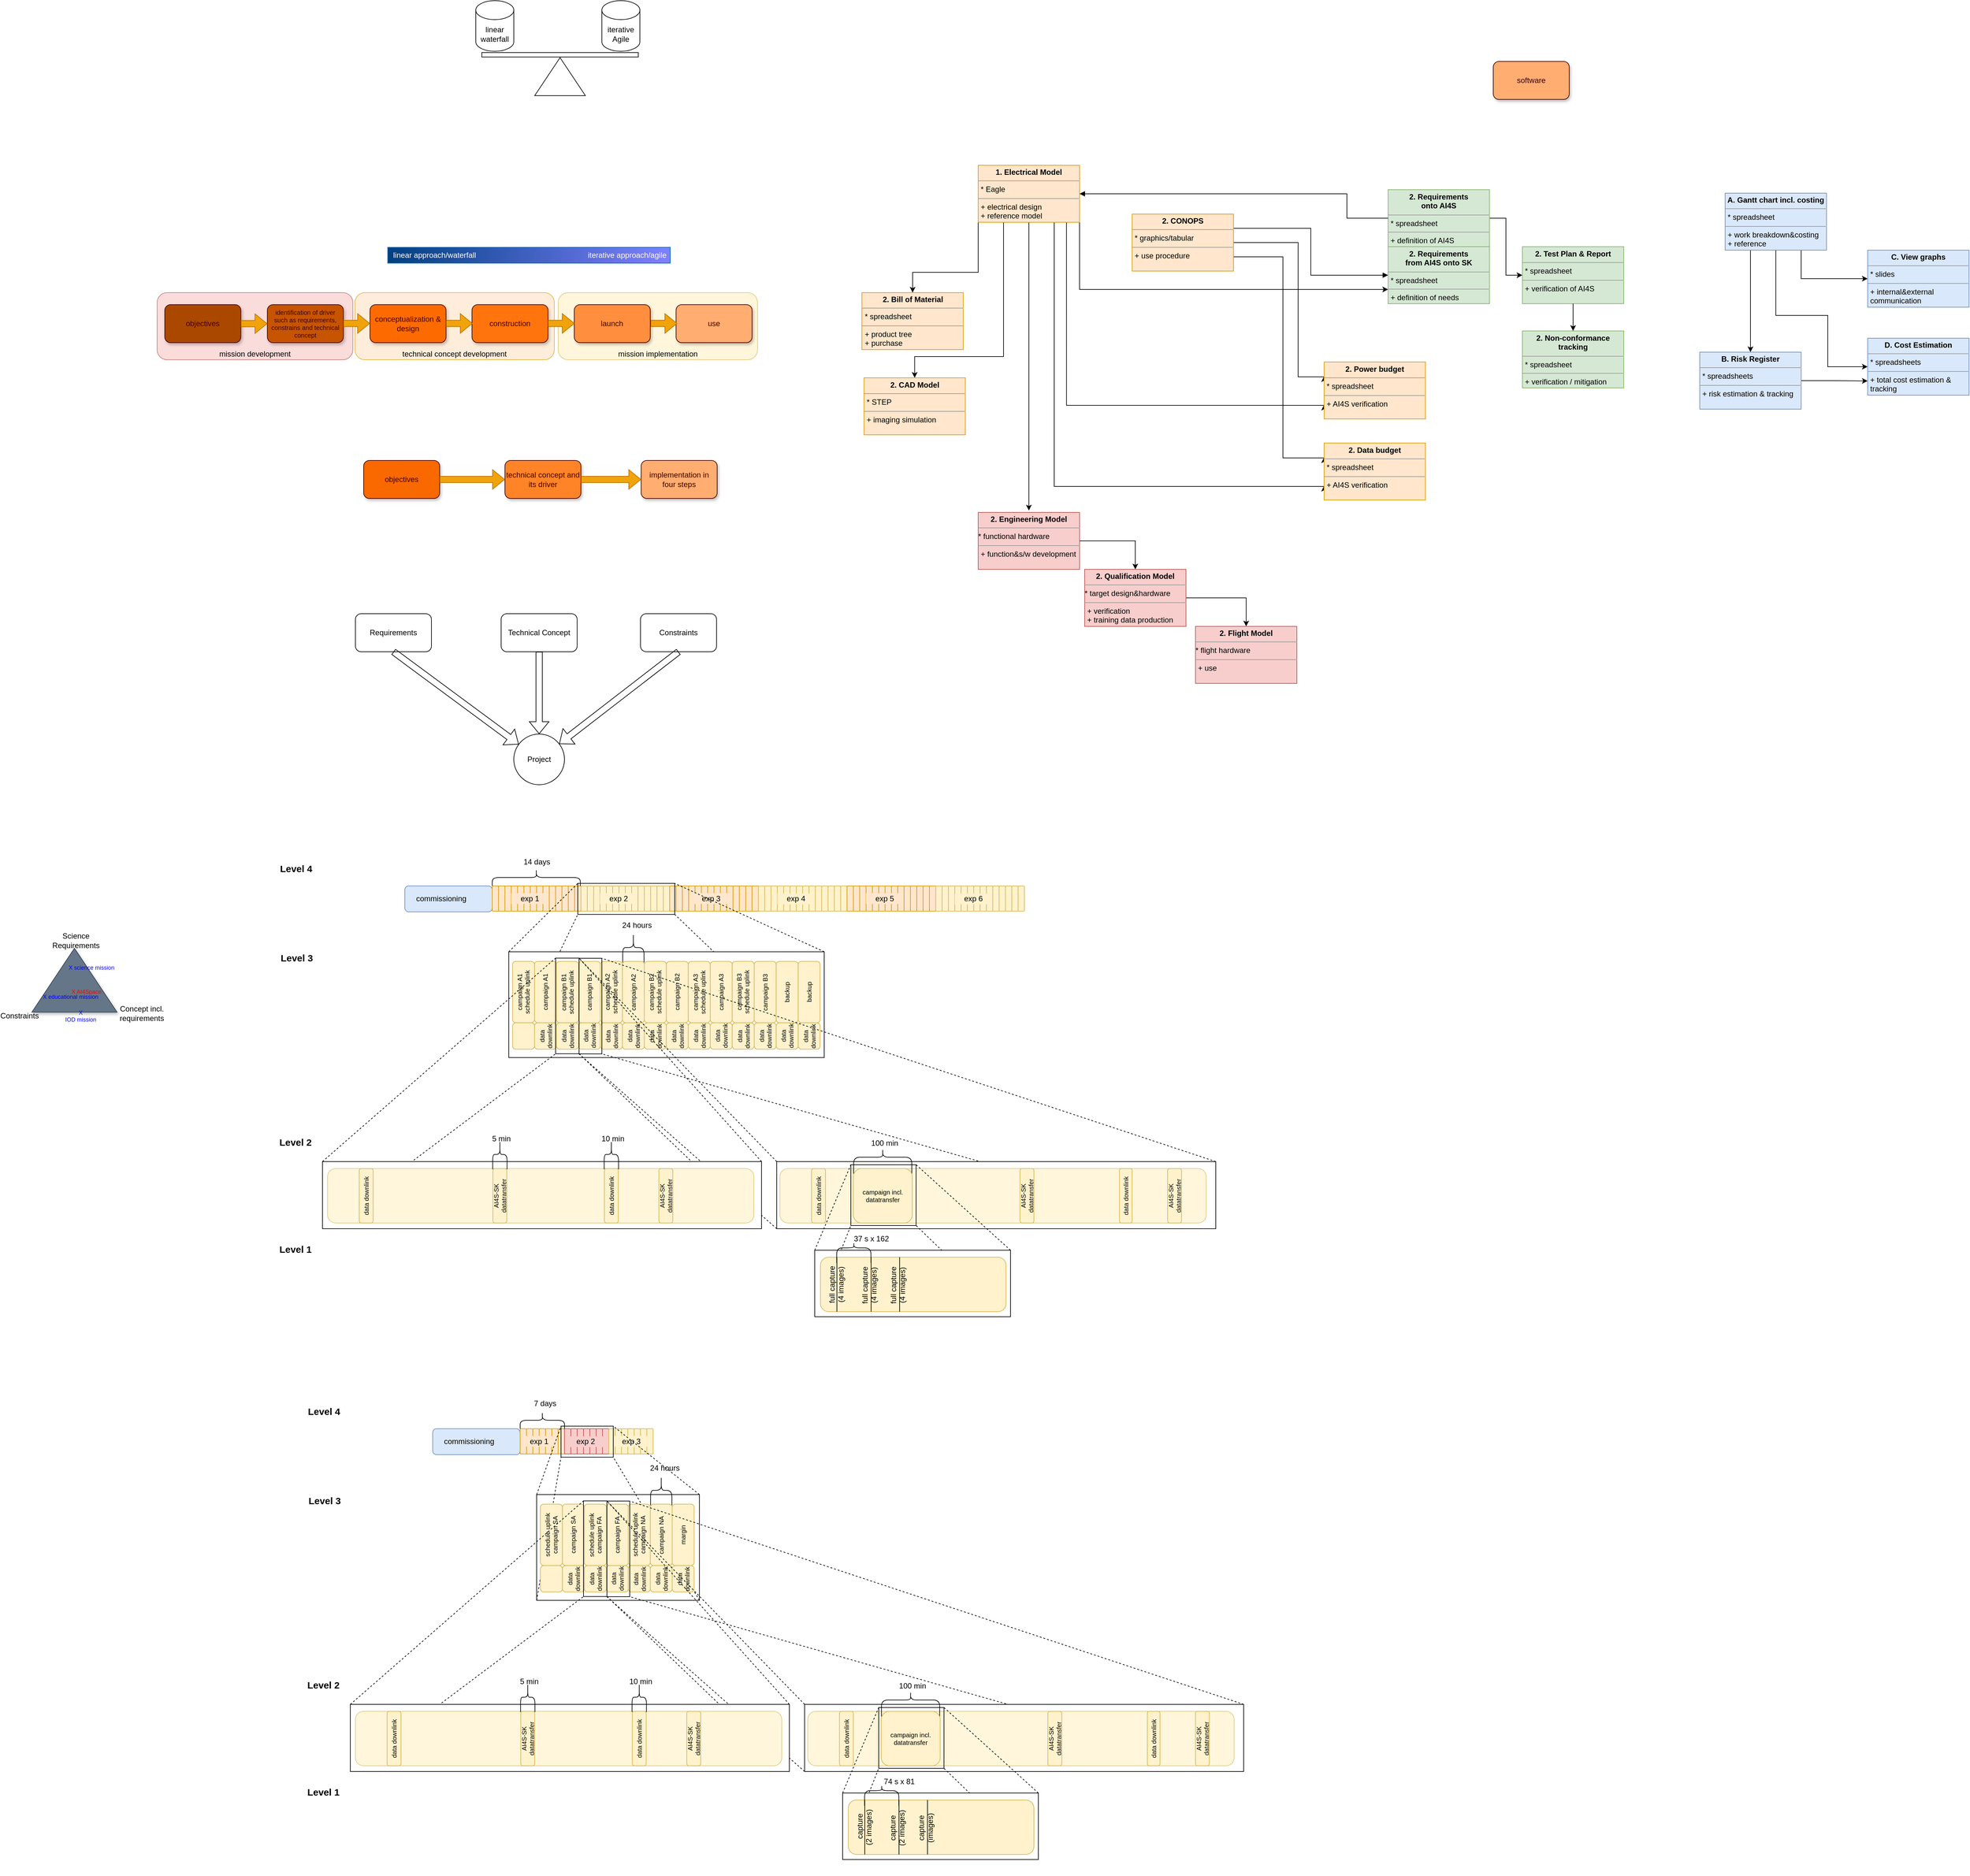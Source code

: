 <mxfile version="22.1.3" type="github">
  <diagram name="Page-1" id="WJJjMyrS5IeVUg8-BT6o">
    <mxGraphModel dx="1178" dy="1328" grid="0" gridSize="10" guides="1" tooltips="1" connect="1" arrows="1" fold="1" page="0" pageScale="1" pageWidth="3300" pageHeight="4681" math="0" shadow="0">
      <root>
        <mxCell id="0" />
        <mxCell id="1" parent="0" />
        <mxCell id="0B4G2qCSHC9pTeujUz-p-4" value="mission implementation" style="rounded=1;whiteSpace=wrap;html=1;verticalAlign=bottom;fillColor=#fff2cc;strokeColor=#d6b656;opacity=70;" parent="1" vertex="1">
          <mxGeometry x="760" y="-300" width="314.75" height="106" as="geometry" />
        </mxCell>
        <mxCell id="0B4G2qCSHC9pTeujUz-p-2" value="technical concept development" style="rounded=1;whiteSpace=wrap;html=1;verticalAlign=bottom;fillColor=#ffe6cc;strokeColor=#d79b00;opacity=70;" parent="1" vertex="1">
          <mxGeometry x="439.25" y="-300" width="314.75" height="106" as="geometry" />
        </mxCell>
        <mxCell id="0gRobng_Ek0FcrtsBGPJ-20" value="mission development" style="rounded=1;whiteSpace=wrap;html=1;verticalAlign=bottom;fillColor=#f8cecc;strokeColor=#b85450;opacity=70;" parent="1" vertex="1">
          <mxGeometry x="127" y="-300" width="309" height="106" as="geometry" />
        </mxCell>
        <mxCell id="PDowFuuNgNrNPUXPLIVL-103" value="" style="rounded=0;whiteSpace=wrap;html=1;" parent="1" vertex="1">
          <mxGeometry x="726.07" y="1597.75" width="256.93" height="167" as="geometry" />
        </mxCell>
        <mxCell id="PDowFuuNgNrNPUXPLIVL-112" value="campaign FA" style="rounded=1;whiteSpace=wrap;html=1;fillColor=#fff2cc;strokeColor=#d6b656;horizontal=0;fontSize=10;" parent="1" vertex="1">
          <mxGeometry x="836.07" y="1612.88" width="34.69" height="97" as="geometry" />
        </mxCell>
        <mxCell id="PDowFuuNgNrNPUXPLIVL-113" value="data downlink" style="rounded=1;whiteSpace=wrap;html=1;fillColor=#fff2cc;strokeColor=#d6b656;fontSize=10;horizontal=0;" parent="1" vertex="1">
          <mxGeometry x="836.07" y="1709.88" width="34.69" height="41.75" as="geometry" />
        </mxCell>
        <mxCell id="PDowFuuNgNrNPUXPLIVL-114" value="schedule uplink campaign FA" style="rounded=1;whiteSpace=wrap;html=1;fillColor=#fff2cc;strokeColor=#d6b656;horizontal=0;fontSize=10;" parent="1" vertex="1">
          <mxGeometry x="801.38" y="1612.88" width="34.69" height="97" as="geometry" />
        </mxCell>
        <mxCell id="PDowFuuNgNrNPUXPLIVL-115" value="data downlink" style="rounded=1;whiteSpace=wrap;html=1;fillColor=#fff2cc;strokeColor=#d6b656;fontSize=10;horizontal=0;" parent="1" vertex="1">
          <mxGeometry x="801.38" y="1709.88" width="34.69" height="41.75" as="geometry" />
        </mxCell>
        <mxCell id="Q2rgFtuy5feUNiyLjC2P-2" value="" style="rounded=1;whiteSpace=wrap;html=1;fillColor=#dae8fc;strokeColor=#6c8ebf;" parent="1" vertex="1">
          <mxGeometry x="518" y="636.75" width="138" height="41" as="geometry" />
        </mxCell>
        <mxCell id="Q2rgFtuy5feUNiyLjC2P-17" value="" style="rounded=1;whiteSpace=wrap;html=1;fillColor=#ffe6cc;strokeColor=#d79b00;" parent="1" vertex="1">
          <mxGeometry x="656" y="636.75" width="10" height="40" as="geometry" />
        </mxCell>
        <mxCell id="Q2rgFtuy5feUNiyLjC2P-18" value="" style="rounded=1;whiteSpace=wrap;html=1;fillColor=#ffe6cc;strokeColor=#d79b00;" parent="1" vertex="1">
          <mxGeometry x="666" y="636.75" width="10" height="40" as="geometry" />
        </mxCell>
        <mxCell id="Q2rgFtuy5feUNiyLjC2P-19" value="" style="rounded=1;whiteSpace=wrap;html=1;fillColor=#ffe6cc;strokeColor=#d79b00;" parent="1" vertex="1">
          <mxGeometry x="676" y="636.75" width="10" height="40" as="geometry" />
        </mxCell>
        <mxCell id="Q2rgFtuy5feUNiyLjC2P-20" value="" style="rounded=1;whiteSpace=wrap;html=1;fillColor=#ffe6cc;strokeColor=#d79b00;" parent="1" vertex="1">
          <mxGeometry x="686" y="636.75" width="10" height="40" as="geometry" />
        </mxCell>
        <mxCell id="Q2rgFtuy5feUNiyLjC2P-21" value="" style="rounded=1;whiteSpace=wrap;html=1;fillColor=#ffe6cc;strokeColor=#d79b00;" parent="1" vertex="1">
          <mxGeometry x="696" y="636.75" width="10" height="40" as="geometry" />
        </mxCell>
        <mxCell id="Q2rgFtuy5feUNiyLjC2P-207" value="" style="edgeStyle=orthogonalEdgeStyle;rounded=0;orthogonalLoop=1;jettySize=auto;html=1;" parent="1" source="Q2rgFtuy5feUNiyLjC2P-22" target="Q2rgFtuy5feUNiyLjC2P-189" edge="1">
          <mxGeometry relative="1" as="geometry" />
        </mxCell>
        <mxCell id="Q2rgFtuy5feUNiyLjC2P-22" value="" style="rounded=1;whiteSpace=wrap;html=1;fillColor=#ffe6cc;strokeColor=#d79b00;" parent="1" vertex="1">
          <mxGeometry x="706" y="636.75" width="10" height="40" as="geometry" />
        </mxCell>
        <mxCell id="Q2rgFtuy5feUNiyLjC2P-23" value="" style="rounded=1;whiteSpace=wrap;html=1;fillColor=#ffe6cc;strokeColor=#d79b00;" parent="1" vertex="1">
          <mxGeometry x="716" y="636.75" width="10" height="40" as="geometry" />
        </mxCell>
        <mxCell id="Q2rgFtuy5feUNiyLjC2P-24" value="" style="rounded=1;whiteSpace=wrap;html=1;fillColor=#ffe6cc;strokeColor=#d79b00;" parent="1" vertex="1">
          <mxGeometry x="726" y="636.75" width="10" height="40" as="geometry" />
        </mxCell>
        <mxCell id="Q2rgFtuy5feUNiyLjC2P-25" value="" style="rounded=1;whiteSpace=wrap;html=1;fillColor=#ffe6cc;strokeColor=#d79b00;" parent="1" vertex="1">
          <mxGeometry x="736" y="636.75" width="10" height="40" as="geometry" />
        </mxCell>
        <mxCell id="Q2rgFtuy5feUNiyLjC2P-26" value="" style="rounded=1;whiteSpace=wrap;html=1;fillColor=#ffe6cc;strokeColor=#d79b00;" parent="1" vertex="1">
          <mxGeometry x="746" y="636.75" width="10" height="40" as="geometry" />
        </mxCell>
        <mxCell id="Q2rgFtuy5feUNiyLjC2P-27" value="" style="rounded=1;whiteSpace=wrap;html=1;fillColor=#ffe6cc;strokeColor=#d79b00;" parent="1" vertex="1">
          <mxGeometry x="756" y="636.75" width="10" height="40" as="geometry" />
        </mxCell>
        <mxCell id="Q2rgFtuy5feUNiyLjC2P-28" value="" style="rounded=1;whiteSpace=wrap;html=1;fillColor=#ffe6cc;strokeColor=#d79b00;" parent="1" vertex="1">
          <mxGeometry x="766" y="636.75" width="10" height="40" as="geometry" />
        </mxCell>
        <mxCell id="Q2rgFtuy5feUNiyLjC2P-29" value="" style="rounded=1;whiteSpace=wrap;html=1;fillColor=#ffe6cc;strokeColor=#d79b00;" parent="1" vertex="1">
          <mxGeometry x="776" y="636.75" width="10" height="40" as="geometry" />
        </mxCell>
        <mxCell id="Q2rgFtuy5feUNiyLjC2P-30" value="" style="rounded=1;whiteSpace=wrap;html=1;fillColor=#ffe6cc;strokeColor=#d79b00;" parent="1" vertex="1">
          <mxGeometry x="786" y="636.75" width="10" height="40" as="geometry" />
        </mxCell>
        <mxCell id="Q2rgFtuy5feUNiyLjC2P-33" value="" style="rounded=1;whiteSpace=wrap;html=1;fillColor=#fff2cc;strokeColor=#d6b656;" parent="1" vertex="1">
          <mxGeometry x="796" y="636.75" width="10" height="40" as="geometry" />
        </mxCell>
        <mxCell id="Q2rgFtuy5feUNiyLjC2P-34" value="" style="rounded=1;whiteSpace=wrap;html=1;fillColor=#fff2cc;strokeColor=#d6b656;" parent="1" vertex="1">
          <mxGeometry x="806" y="636.75" width="10" height="40" as="geometry" />
        </mxCell>
        <mxCell id="Q2rgFtuy5feUNiyLjC2P-35" value="" style="rounded=1;whiteSpace=wrap;html=1;fillColor=#fff2cc;strokeColor=#d6b656;" parent="1" vertex="1">
          <mxGeometry x="816" y="636.75" width="10" height="40" as="geometry" />
        </mxCell>
        <mxCell id="Q2rgFtuy5feUNiyLjC2P-36" value="" style="rounded=1;whiteSpace=wrap;html=1;fillColor=#fff2cc;strokeColor=#d6b656;" parent="1" vertex="1">
          <mxGeometry x="826" y="636.75" width="10" height="40" as="geometry" />
        </mxCell>
        <mxCell id="Q2rgFtuy5feUNiyLjC2P-37" value="" style="rounded=1;whiteSpace=wrap;html=1;fillColor=#fff2cc;strokeColor=#d6b656;" parent="1" vertex="1">
          <mxGeometry x="836" y="636.75" width="10" height="40" as="geometry" />
        </mxCell>
        <mxCell id="Q2rgFtuy5feUNiyLjC2P-38" value="" style="rounded=1;whiteSpace=wrap;html=1;fillColor=#fff2cc;strokeColor=#d6b656;" parent="1" vertex="1">
          <mxGeometry x="846" y="636.75" width="10" height="40" as="geometry" />
        </mxCell>
        <mxCell id="Q2rgFtuy5feUNiyLjC2P-39" value="" style="rounded=1;whiteSpace=wrap;html=1;fillColor=#fff2cc;strokeColor=#d6b656;" parent="1" vertex="1">
          <mxGeometry x="856" y="636.75" width="10" height="40" as="geometry" />
        </mxCell>
        <mxCell id="Q2rgFtuy5feUNiyLjC2P-40" value="" style="rounded=1;whiteSpace=wrap;html=1;fillColor=#fff2cc;strokeColor=#d6b656;" parent="1" vertex="1">
          <mxGeometry x="866" y="636.75" width="10" height="40" as="geometry" />
        </mxCell>
        <mxCell id="Q2rgFtuy5feUNiyLjC2P-41" value="" style="rounded=1;whiteSpace=wrap;html=1;fillColor=#fff2cc;strokeColor=#d6b656;" parent="1" vertex="1">
          <mxGeometry x="876" y="636.75" width="10" height="40" as="geometry" />
        </mxCell>
        <mxCell id="Q2rgFtuy5feUNiyLjC2P-42" value="" style="rounded=1;whiteSpace=wrap;html=1;fillColor=#fff2cc;strokeColor=#d6b656;" parent="1" vertex="1">
          <mxGeometry x="886" y="636.75" width="10" height="40" as="geometry" />
        </mxCell>
        <mxCell id="Q2rgFtuy5feUNiyLjC2P-43" value="" style="rounded=1;whiteSpace=wrap;html=1;fillColor=#fff2cc;strokeColor=#d6b656;" parent="1" vertex="1">
          <mxGeometry x="896" y="636.75" width="10" height="40" as="geometry" />
        </mxCell>
        <mxCell id="Q2rgFtuy5feUNiyLjC2P-44" value="" style="rounded=1;whiteSpace=wrap;html=1;fillColor=#fff2cc;strokeColor=#d6b656;" parent="1" vertex="1">
          <mxGeometry x="906" y="636.75" width="10" height="40" as="geometry" />
        </mxCell>
        <mxCell id="Q2rgFtuy5feUNiyLjC2P-45" value="" style="rounded=1;whiteSpace=wrap;html=1;fillColor=#fff2cc;strokeColor=#d6b656;" parent="1" vertex="1">
          <mxGeometry x="916" y="636.75" width="10" height="40" as="geometry" />
        </mxCell>
        <mxCell id="Q2rgFtuy5feUNiyLjC2P-46" value="" style="rounded=1;whiteSpace=wrap;html=1;fillColor=#fff2cc;strokeColor=#d6b656;" parent="1" vertex="1">
          <mxGeometry x="926" y="636.75" width="10" height="40" as="geometry" />
        </mxCell>
        <mxCell id="Q2rgFtuy5feUNiyLjC2P-47" value="" style="rounded=1;whiteSpace=wrap;html=1;fillColor=#ffe6cc;strokeColor=#d79b00;" parent="1" vertex="1">
          <mxGeometry x="936" y="636.75" width="10" height="40" as="geometry" />
        </mxCell>
        <mxCell id="Q2rgFtuy5feUNiyLjC2P-48" value="" style="rounded=1;whiteSpace=wrap;html=1;fillColor=#ffe6cc;strokeColor=#d79b00;" parent="1" vertex="1">
          <mxGeometry x="946" y="636.75" width="10" height="40" as="geometry" />
        </mxCell>
        <mxCell id="Q2rgFtuy5feUNiyLjC2P-49" value="" style="rounded=1;whiteSpace=wrap;html=1;fillColor=#ffe6cc;strokeColor=#d79b00;" parent="1" vertex="1">
          <mxGeometry x="956" y="636.75" width="10" height="40" as="geometry" />
        </mxCell>
        <mxCell id="Q2rgFtuy5feUNiyLjC2P-50" value="" style="rounded=1;whiteSpace=wrap;html=1;fillColor=#ffe6cc;strokeColor=#d79b00;" parent="1" vertex="1">
          <mxGeometry x="966" y="636.75" width="10" height="40" as="geometry" />
        </mxCell>
        <mxCell id="Q2rgFtuy5feUNiyLjC2P-51" value="" style="rounded=1;whiteSpace=wrap;html=1;fillColor=#ffe6cc;strokeColor=#d79b00;" parent="1" vertex="1">
          <mxGeometry x="976" y="636.75" width="10" height="40" as="geometry" />
        </mxCell>
        <mxCell id="Q2rgFtuy5feUNiyLjC2P-52" value="" style="rounded=1;whiteSpace=wrap;html=1;fillColor=#ffe6cc;strokeColor=#d79b00;" parent="1" vertex="1">
          <mxGeometry x="986" y="636.75" width="10" height="40" as="geometry" />
        </mxCell>
        <mxCell id="Q2rgFtuy5feUNiyLjC2P-53" value="" style="rounded=1;whiteSpace=wrap;html=1;fillColor=#ffe6cc;strokeColor=#d79b00;" parent="1" vertex="1">
          <mxGeometry x="996" y="636.75" width="10" height="40" as="geometry" />
        </mxCell>
        <mxCell id="Q2rgFtuy5feUNiyLjC2P-54" value="" style="rounded=1;whiteSpace=wrap;html=1;fillColor=#ffe6cc;strokeColor=#d79b00;" parent="1" vertex="1">
          <mxGeometry x="1006" y="636.75" width="10" height="40" as="geometry" />
        </mxCell>
        <mxCell id="Q2rgFtuy5feUNiyLjC2P-55" value="" style="rounded=1;whiteSpace=wrap;html=1;fillColor=#ffe6cc;strokeColor=#d79b00;" parent="1" vertex="1">
          <mxGeometry x="1016" y="636.75" width="10" height="40" as="geometry" />
        </mxCell>
        <mxCell id="Q2rgFtuy5feUNiyLjC2P-56" value="" style="rounded=1;whiteSpace=wrap;html=1;fillColor=#ffe6cc;strokeColor=#d79b00;" parent="1" vertex="1">
          <mxGeometry x="1026" y="636.75" width="10" height="40" as="geometry" />
        </mxCell>
        <mxCell id="Q2rgFtuy5feUNiyLjC2P-57" value="" style="rounded=1;whiteSpace=wrap;html=1;fillColor=#ffe6cc;strokeColor=#d79b00;" parent="1" vertex="1">
          <mxGeometry x="1036" y="636.75" width="10" height="40" as="geometry" />
        </mxCell>
        <mxCell id="Q2rgFtuy5feUNiyLjC2P-58" value="" style="rounded=1;whiteSpace=wrap;html=1;fillColor=#ffe6cc;strokeColor=#d79b00;" parent="1" vertex="1">
          <mxGeometry x="1046" y="636.75" width="10" height="40" as="geometry" />
        </mxCell>
        <mxCell id="Q2rgFtuy5feUNiyLjC2P-59" value="" style="rounded=1;whiteSpace=wrap;html=1;fillColor=#ffe6cc;strokeColor=#d79b00;" parent="1" vertex="1">
          <mxGeometry x="1056" y="636.75" width="10" height="40" as="geometry" />
        </mxCell>
        <mxCell id="Q2rgFtuy5feUNiyLjC2P-60" value="" style="rounded=1;whiteSpace=wrap;html=1;fillColor=#ffe6cc;strokeColor=#d79b00;" parent="1" vertex="1">
          <mxGeometry x="1066" y="636.75" width="10" height="40" as="geometry" />
        </mxCell>
        <mxCell id="Q2rgFtuy5feUNiyLjC2P-61" value="" style="rounded=1;whiteSpace=wrap;html=1;fillColor=#fff2cc;strokeColor=#d6b656;" parent="1" vertex="1">
          <mxGeometry x="1076" y="636.75" width="10" height="40" as="geometry" />
        </mxCell>
        <mxCell id="Q2rgFtuy5feUNiyLjC2P-62" value="" style="rounded=1;whiteSpace=wrap;html=1;fillColor=#fff2cc;strokeColor=#d6b656;" parent="1" vertex="1">
          <mxGeometry x="1086" y="636.75" width="10" height="40" as="geometry" />
        </mxCell>
        <mxCell id="Q2rgFtuy5feUNiyLjC2P-63" value="" style="rounded=1;whiteSpace=wrap;html=1;fillColor=#fff2cc;strokeColor=#d6b656;" parent="1" vertex="1">
          <mxGeometry x="1096" y="636.75" width="10" height="40" as="geometry" />
        </mxCell>
        <mxCell id="Q2rgFtuy5feUNiyLjC2P-64" value="" style="rounded=1;whiteSpace=wrap;html=1;fillColor=#fff2cc;strokeColor=#d6b656;" parent="1" vertex="1">
          <mxGeometry x="1106" y="636.75" width="10" height="40" as="geometry" />
        </mxCell>
        <mxCell id="Q2rgFtuy5feUNiyLjC2P-65" value="" style="rounded=1;whiteSpace=wrap;html=1;fillColor=#fff2cc;strokeColor=#d6b656;" parent="1" vertex="1">
          <mxGeometry x="1116" y="636.75" width="10" height="40" as="geometry" />
        </mxCell>
        <mxCell id="Q2rgFtuy5feUNiyLjC2P-66" value="" style="rounded=1;whiteSpace=wrap;html=1;fillColor=#fff2cc;strokeColor=#d6b656;" parent="1" vertex="1">
          <mxGeometry x="1126" y="636.75" width="10" height="40" as="geometry" />
        </mxCell>
        <mxCell id="Q2rgFtuy5feUNiyLjC2P-67" value="" style="rounded=1;whiteSpace=wrap;html=1;fillColor=#fff2cc;strokeColor=#d6b656;" parent="1" vertex="1">
          <mxGeometry x="1136" y="636.75" width="10" height="40" as="geometry" />
        </mxCell>
        <mxCell id="Q2rgFtuy5feUNiyLjC2P-68" value="" style="rounded=1;whiteSpace=wrap;html=1;fillColor=#fff2cc;strokeColor=#d6b656;" parent="1" vertex="1">
          <mxGeometry x="1146" y="636.75" width="10" height="40" as="geometry" />
        </mxCell>
        <mxCell id="Q2rgFtuy5feUNiyLjC2P-69" value="" style="rounded=1;whiteSpace=wrap;html=1;fillColor=#fff2cc;strokeColor=#d6b656;" parent="1" vertex="1">
          <mxGeometry x="1156" y="636.75" width="10" height="40" as="geometry" />
        </mxCell>
        <mxCell id="Q2rgFtuy5feUNiyLjC2P-70" value="" style="rounded=1;whiteSpace=wrap;html=1;fillColor=#fff2cc;strokeColor=#d6b656;" parent="1" vertex="1">
          <mxGeometry x="1166" y="636.75" width="10" height="40" as="geometry" />
        </mxCell>
        <mxCell id="Q2rgFtuy5feUNiyLjC2P-71" value="" style="rounded=1;whiteSpace=wrap;html=1;fillColor=#fff2cc;strokeColor=#d6b656;" parent="1" vertex="1">
          <mxGeometry x="1176" y="636.75" width="10" height="40" as="geometry" />
        </mxCell>
        <mxCell id="Q2rgFtuy5feUNiyLjC2P-72" value="" style="rounded=1;whiteSpace=wrap;html=1;fillColor=#fff2cc;strokeColor=#d6b656;" parent="1" vertex="1">
          <mxGeometry x="1186" y="636.75" width="10" height="40" as="geometry" />
        </mxCell>
        <mxCell id="Q2rgFtuy5feUNiyLjC2P-73" value="" style="rounded=1;whiteSpace=wrap;html=1;fillColor=#fff2cc;strokeColor=#d6b656;" parent="1" vertex="1">
          <mxGeometry x="1196" y="636.75" width="10" height="40" as="geometry" />
        </mxCell>
        <mxCell id="Q2rgFtuy5feUNiyLjC2P-74" value="" style="rounded=1;whiteSpace=wrap;html=1;fillColor=#fff2cc;strokeColor=#d6b656;" parent="1" vertex="1">
          <mxGeometry x="1206" y="636.75" width="10" height="40" as="geometry" />
        </mxCell>
        <mxCell id="Q2rgFtuy5feUNiyLjC2P-75" value="" style="rounded=1;whiteSpace=wrap;html=1;fillColor=#ffe6cc;strokeColor=#d79b00;" parent="1" vertex="1">
          <mxGeometry x="1216" y="636.75" width="10" height="40" as="geometry" />
        </mxCell>
        <mxCell id="Q2rgFtuy5feUNiyLjC2P-76" value="" style="rounded=1;whiteSpace=wrap;html=1;fillColor=#ffe6cc;strokeColor=#d79b00;" parent="1" vertex="1">
          <mxGeometry x="1226" y="636.75" width="10" height="40" as="geometry" />
        </mxCell>
        <mxCell id="Q2rgFtuy5feUNiyLjC2P-77" value="" style="rounded=1;whiteSpace=wrap;html=1;fillColor=#ffe6cc;strokeColor=#d79b00;" parent="1" vertex="1">
          <mxGeometry x="1236" y="636.75" width="10" height="40" as="geometry" />
        </mxCell>
        <mxCell id="Q2rgFtuy5feUNiyLjC2P-78" value="" style="rounded=1;whiteSpace=wrap;html=1;fillColor=#ffe6cc;strokeColor=#d79b00;" parent="1" vertex="1">
          <mxGeometry x="1246" y="636.75" width="10" height="40" as="geometry" />
        </mxCell>
        <mxCell id="Q2rgFtuy5feUNiyLjC2P-79" value="" style="rounded=1;whiteSpace=wrap;html=1;fillColor=#ffe6cc;strokeColor=#d79b00;" parent="1" vertex="1">
          <mxGeometry x="1256" y="636.75" width="10" height="40" as="geometry" />
        </mxCell>
        <mxCell id="Q2rgFtuy5feUNiyLjC2P-204" value="" style="edgeStyle=orthogonalEdgeStyle;rounded=0;orthogonalLoop=1;jettySize=auto;html=1;" parent="1" source="Q2rgFtuy5feUNiyLjC2P-80" target="Q2rgFtuy5feUNiyLjC2P-195" edge="1">
          <mxGeometry relative="1" as="geometry" />
        </mxCell>
        <mxCell id="Q2rgFtuy5feUNiyLjC2P-80" value="" style="rounded=1;whiteSpace=wrap;html=1;fillColor=#ffe6cc;strokeColor=#d79b00;" parent="1" vertex="1">
          <mxGeometry x="1266" y="636.75" width="10" height="40" as="geometry" />
        </mxCell>
        <mxCell id="Q2rgFtuy5feUNiyLjC2P-81" value="" style="rounded=1;whiteSpace=wrap;html=1;fillColor=#ffe6cc;strokeColor=#d79b00;" parent="1" vertex="1">
          <mxGeometry x="1276" y="636.75" width="10" height="40" as="geometry" />
        </mxCell>
        <mxCell id="Q2rgFtuy5feUNiyLjC2P-82" value="" style="rounded=1;whiteSpace=wrap;html=1;fillColor=#ffe6cc;strokeColor=#d79b00;" parent="1" vertex="1">
          <mxGeometry x="1286" y="636.75" width="10" height="40" as="geometry" />
        </mxCell>
        <mxCell id="Q2rgFtuy5feUNiyLjC2P-83" value="" style="rounded=1;whiteSpace=wrap;html=1;fillColor=#ffe6cc;strokeColor=#d79b00;" parent="1" vertex="1">
          <mxGeometry x="1296" y="636.75" width="10" height="40" as="geometry" />
        </mxCell>
        <mxCell id="Q2rgFtuy5feUNiyLjC2P-84" value="" style="rounded=1;whiteSpace=wrap;html=1;fillColor=#ffe6cc;strokeColor=#d79b00;" parent="1" vertex="1">
          <mxGeometry x="1306" y="636.75" width="10" height="40" as="geometry" />
        </mxCell>
        <mxCell id="Q2rgFtuy5feUNiyLjC2P-85" value="" style="rounded=1;whiteSpace=wrap;html=1;fillColor=#ffe6cc;strokeColor=#d79b00;" parent="1" vertex="1">
          <mxGeometry x="1316" y="636.75" width="10" height="40" as="geometry" />
        </mxCell>
        <mxCell id="Q2rgFtuy5feUNiyLjC2P-86" value="" style="rounded=1;whiteSpace=wrap;html=1;fillColor=#ffe6cc;strokeColor=#d79b00;" parent="1" vertex="1">
          <mxGeometry x="1326" y="636.75" width="10" height="40" as="geometry" />
        </mxCell>
        <mxCell id="Q2rgFtuy5feUNiyLjC2P-87" value="" style="rounded=1;whiteSpace=wrap;html=1;fillColor=#ffe6cc;strokeColor=#d79b00;" parent="1" vertex="1">
          <mxGeometry x="1336" y="636.75" width="10" height="40" as="geometry" />
        </mxCell>
        <mxCell id="Q2rgFtuy5feUNiyLjC2P-88" value="" style="rounded=1;whiteSpace=wrap;html=1;fillColor=#ffe6cc;strokeColor=#d79b00;" parent="1" vertex="1">
          <mxGeometry x="1346" y="636.75" width="10" height="40" as="geometry" />
        </mxCell>
        <mxCell id="Q2rgFtuy5feUNiyLjC2P-89" value="" style="rounded=1;whiteSpace=wrap;html=1;fillColor=#fff2cc;strokeColor=#d6b656;" parent="1" vertex="1">
          <mxGeometry x="1356" y="636.75" width="10" height="40" as="geometry" />
        </mxCell>
        <mxCell id="Q2rgFtuy5feUNiyLjC2P-90" value="" style="rounded=1;whiteSpace=wrap;html=1;fillColor=#fff2cc;strokeColor=#d6b656;" parent="1" vertex="1">
          <mxGeometry x="1366" y="636.75" width="10" height="40" as="geometry" />
        </mxCell>
        <mxCell id="Q2rgFtuy5feUNiyLjC2P-91" value="" style="rounded=1;whiteSpace=wrap;html=1;fillColor=#fff2cc;strokeColor=#d6b656;" parent="1" vertex="1">
          <mxGeometry x="1376" y="636.75" width="10" height="40" as="geometry" />
        </mxCell>
        <mxCell id="Q2rgFtuy5feUNiyLjC2P-92" value="" style="rounded=1;whiteSpace=wrap;html=1;fillColor=#fff2cc;strokeColor=#d6b656;" parent="1" vertex="1">
          <mxGeometry x="1386" y="636.75" width="10" height="40" as="geometry" />
        </mxCell>
        <mxCell id="Q2rgFtuy5feUNiyLjC2P-93" value="" style="rounded=1;whiteSpace=wrap;html=1;fillColor=#fff2cc;strokeColor=#d6b656;" parent="1" vertex="1">
          <mxGeometry x="1396" y="636.75" width="10" height="40" as="geometry" />
        </mxCell>
        <mxCell id="Q2rgFtuy5feUNiyLjC2P-94" value="" style="rounded=1;whiteSpace=wrap;html=1;fillColor=#fff2cc;strokeColor=#d6b656;" parent="1" vertex="1">
          <mxGeometry x="1406" y="636.75" width="10" height="40" as="geometry" />
        </mxCell>
        <mxCell id="Q2rgFtuy5feUNiyLjC2P-95" value="" style="rounded=1;whiteSpace=wrap;html=1;fillColor=#fff2cc;strokeColor=#d6b656;" parent="1" vertex="1">
          <mxGeometry x="1416" y="636.75" width="10" height="40" as="geometry" />
        </mxCell>
        <mxCell id="Q2rgFtuy5feUNiyLjC2P-96" value="" style="rounded=1;whiteSpace=wrap;html=1;fillColor=#fff2cc;strokeColor=#d6b656;" parent="1" vertex="1">
          <mxGeometry x="1426" y="636.75" width="10" height="40" as="geometry" />
        </mxCell>
        <mxCell id="Q2rgFtuy5feUNiyLjC2P-97" value="" style="rounded=1;whiteSpace=wrap;html=1;fillColor=#fff2cc;strokeColor=#d6b656;" parent="1" vertex="1">
          <mxGeometry x="1436" y="636.75" width="10" height="40" as="geometry" />
        </mxCell>
        <mxCell id="Q2rgFtuy5feUNiyLjC2P-98" value="" style="rounded=1;whiteSpace=wrap;html=1;fillColor=#fff2cc;strokeColor=#d6b656;" parent="1" vertex="1">
          <mxGeometry x="1446" y="636.75" width="10" height="40" as="geometry" />
        </mxCell>
        <mxCell id="Q2rgFtuy5feUNiyLjC2P-99" value="" style="rounded=1;whiteSpace=wrap;html=1;fillColor=#fff2cc;strokeColor=#d6b656;" parent="1" vertex="1">
          <mxGeometry x="1456" y="636.75" width="10" height="40" as="geometry" />
        </mxCell>
        <mxCell id="Q2rgFtuy5feUNiyLjC2P-100" value="" style="rounded=1;whiteSpace=wrap;html=1;fillColor=#fff2cc;strokeColor=#d6b656;" parent="1" vertex="1">
          <mxGeometry x="1466" y="636.75" width="10" height="40" as="geometry" />
        </mxCell>
        <mxCell id="Q2rgFtuy5feUNiyLjC2P-101" value="" style="rounded=1;whiteSpace=wrap;html=1;fillColor=#fff2cc;strokeColor=#d6b656;" parent="1" vertex="1">
          <mxGeometry x="1476" y="636.75" width="10" height="40" as="geometry" />
        </mxCell>
        <mxCell id="Q2rgFtuy5feUNiyLjC2P-102" value="" style="rounded=1;whiteSpace=wrap;html=1;fillColor=#fff2cc;strokeColor=#d6b656;" parent="1" vertex="1">
          <mxGeometry x="1486" y="636.75" width="10" height="40" as="geometry" />
        </mxCell>
        <mxCell id="Q2rgFtuy5feUNiyLjC2P-188" value="exp 1" style="text;html=1;strokeColor=none;fillColor=#ffe6cc;align=center;verticalAlign=middle;whiteSpace=wrap;rounded=0;" parent="1" vertex="1">
          <mxGeometry x="686" y="648.25" width="59" height="17" as="geometry" />
        </mxCell>
        <mxCell id="Q2rgFtuy5feUNiyLjC2P-189" value="exp 2" style="text;html=1;strokeColor=none;fillColor=#fff2cc;align=center;verticalAlign=middle;whiteSpace=wrap;rounded=0;" parent="1" vertex="1">
          <mxGeometry x="826" y="648.25" width="59" height="17" as="geometry" />
        </mxCell>
        <mxCell id="Q2rgFtuy5feUNiyLjC2P-190" value="exp 3" style="text;html=1;strokeColor=none;fillColor=#ffe6cc;align=center;verticalAlign=middle;whiteSpace=wrap;rounded=0;" parent="1" vertex="1">
          <mxGeometry x="971.5" y="648.25" width="59" height="17" as="geometry" />
        </mxCell>
        <mxCell id="Q2rgFtuy5feUNiyLjC2P-192" value="exp 4" style="text;html=1;strokeColor=none;fillColor=#fff2cc;align=center;verticalAlign=middle;whiteSpace=wrap;rounded=0;" parent="1" vertex="1">
          <mxGeometry x="1106" y="648.75" width="59" height="17" as="geometry" />
        </mxCell>
        <mxCell id="Q2rgFtuy5feUNiyLjC2P-193" value="exp 5" style="text;html=1;strokeColor=none;fillColor=#ffe6cc;align=center;verticalAlign=middle;whiteSpace=wrap;rounded=0;" parent="1" vertex="1">
          <mxGeometry x="1246" y="648.25" width="59" height="17" as="geometry" />
        </mxCell>
        <mxCell id="Q2rgFtuy5feUNiyLjC2P-195" value="exp 6" style="text;html=1;strokeColor=none;fillColor=#fff2cc;align=center;verticalAlign=middle;whiteSpace=wrap;rounded=0;" parent="1" vertex="1">
          <mxGeometry x="1386" y="648.75" width="59" height="17" as="geometry" />
        </mxCell>
        <mxCell id="Q2rgFtuy5feUNiyLjC2P-205" value="commissioning" style="text;html=1;strokeColor=none;fillColor=none;align=center;verticalAlign=middle;whiteSpace=wrap;rounded=0;" parent="1" vertex="1">
          <mxGeometry x="546" y="648.25" width="59" height="17" as="geometry" />
        </mxCell>
        <mxCell id="Q2rgFtuy5feUNiyLjC2P-208" value="" style="rounded=0;whiteSpace=wrap;html=1;fillColor=none;" parent="1" vertex="1">
          <mxGeometry x="791" y="632.75" width="153" height="49" as="geometry" />
        </mxCell>
        <mxCell id="Q2rgFtuy5feUNiyLjC2P-212" value="" style="endArrow=none;dashed=1;html=1;rounded=0;exitX=0;exitY=0;exitDx=0;exitDy=0;entryX=0;entryY=0;entryDx=0;entryDy=0;" parent="1" source="Q2rgFtuy5feUNiyLjC2P-209" target="Q2rgFtuy5feUNiyLjC2P-208" edge="1">
          <mxGeometry width="50" height="50" relative="1" as="geometry">
            <mxPoint x="692" y="937.75" as="sourcePoint" />
            <mxPoint x="801" y="674.75" as="targetPoint" />
          </mxGeometry>
        </mxCell>
        <mxCell id="Q2rgFtuy5feUNiyLjC2P-213" value="" style="endArrow=none;dashed=1;html=1;rounded=0;exitX=1;exitY=0;exitDx=0;exitDy=0;entryX=1;entryY=0;entryDx=0;entryDy=0;" parent="1" source="Q2rgFtuy5feUNiyLjC2P-209" target="Q2rgFtuy5feUNiyLjC2P-208" edge="1">
          <mxGeometry width="50" height="50" relative="1" as="geometry">
            <mxPoint x="692" y="732.75" as="sourcePoint" />
            <mxPoint x="801" y="611.75" as="targetPoint" />
          </mxGeometry>
        </mxCell>
        <mxCell id="Q2rgFtuy5feUNiyLjC2P-322" value="" style="shape=curlyBracket;whiteSpace=wrap;html=1;rounded=1;labelPosition=left;verticalLabelPosition=middle;align=right;verticalAlign=middle;rotation=90;" parent="1" vertex="1">
          <mxGeometry x="712.25" y="554" width="26.5" height="139" as="geometry" />
        </mxCell>
        <mxCell id="Q2rgFtuy5feUNiyLjC2P-323" value="14 days" style="text;html=1;strokeColor=none;fillColor=none;align=center;verticalAlign=middle;whiteSpace=wrap;rounded=0;" parent="1" vertex="1">
          <mxGeometry x="697" y="590.75" width="59" height="17" as="geometry" />
        </mxCell>
        <mxCell id="Q2rgFtuy5feUNiyLjC2P-331" value="24 hours" style="text;html=1;strokeColor=none;fillColor=none;align=center;verticalAlign=middle;whiteSpace=wrap;rounded=0;" parent="1" vertex="1">
          <mxGeometry x="855.13" y="690.75" width="59" height="17" as="geometry" />
        </mxCell>
        <mxCell id="Q2rgFtuy5feUNiyLjC2P-211" value="" style="endArrow=none;dashed=1;html=1;rounded=0;exitX=0;exitY=1;exitDx=0;exitDy=0;entryX=0;entryY=1;entryDx=0;entryDy=0;" parent="1" source="Q2rgFtuy5feUNiyLjC2P-209" target="Q2rgFtuy5feUNiyLjC2P-208" edge="1">
          <mxGeometry width="50" height="50" relative="1" as="geometry">
            <mxPoint x="913" y="662.75" as="sourcePoint" />
            <mxPoint x="963" y="612.75" as="targetPoint" />
          </mxGeometry>
        </mxCell>
        <mxCell id="Q2rgFtuy5feUNiyLjC2P-214" value="" style="endArrow=none;dashed=1;html=1;rounded=0;exitX=1;exitY=1;exitDx=0;exitDy=0;entryX=1;entryY=1;entryDx=0;entryDy=0;" parent="1" source="Q2rgFtuy5feUNiyLjC2P-209" target="Q2rgFtuy5feUNiyLjC2P-208" edge="1">
          <mxGeometry width="50" height="50" relative="1" as="geometry">
            <mxPoint x="1190" y="732.75" as="sourcePoint" />
            <mxPoint x="954" y="611.75" as="targetPoint" />
          </mxGeometry>
        </mxCell>
        <mxCell id="Q2rgFtuy5feUNiyLjC2P-209" value="" style="rounded=0;whiteSpace=wrap;html=1;" parent="1" vertex="1">
          <mxGeometry x="682.07" y="740.75" width="497.86" height="167" as="geometry" />
        </mxCell>
        <mxCell id="a3yUc3FEi2ITJsw6pcIX-13" value="" style="endArrow=none;dashed=1;html=1;rounded=0;exitX=0;exitY=1;exitDx=0;exitDy=0;entryX=0;entryY=1;entryDx=0;entryDy=0;" parent="1" source="a3yUc3FEi2ITJsw6pcIX-17" target="a3yUc3FEi2ITJsw6pcIX-12" edge="1">
          <mxGeometry width="50" height="50" relative="1" as="geometry">
            <mxPoint x="673" y="1005" as="sourcePoint" />
            <mxPoint x="723" y="955" as="targetPoint" />
          </mxGeometry>
        </mxCell>
        <mxCell id="a3yUc3FEi2ITJsw6pcIX-16" value="" style="endArrow=none;dashed=1;html=1;rounded=0;exitX=1;exitY=1;exitDx=0;exitDy=0;entryX=1;entryY=1;entryDx=0;entryDy=0;" parent="1" source="a3yUc3FEi2ITJsw6pcIX-17" target="a3yUc3FEi2ITJsw6pcIX-12" edge="1">
          <mxGeometry width="50" height="50" relative="1" as="geometry">
            <mxPoint x="950" y="1075" as="sourcePoint" />
            <mxPoint x="714" y="954" as="targetPoint" />
          </mxGeometry>
        </mxCell>
        <mxCell id="a3yUc3FEi2ITJsw6pcIX-17" value="" style="rounded=0;whiteSpace=wrap;html=1;" parent="1" vertex="1">
          <mxGeometry x="1105" y="1072" width="693" height="106" as="geometry" />
        </mxCell>
        <mxCell id="a3yUc3FEi2ITJsw6pcIX-2" value="" style="rounded=1;whiteSpace=wrap;html=1;fillColor=#fff2cc;strokeColor=#d6b656;horizontal=1;fontSize=10;opacity=70;" parent="1" vertex="1">
          <mxGeometry x="1110" y="1082.98" width="673" height="86" as="geometry" />
        </mxCell>
        <mxCell id="is3k6BWA0ty2hflFhvvY-3" value="Project" style="ellipse;whiteSpace=wrap;html=1;aspect=fixed;" parent="1" vertex="1">
          <mxGeometry x="690" y="397" width="80" height="80" as="geometry" />
        </mxCell>
        <mxCell id="is3k6BWA0ty2hflFhvvY-4" value="Requirements " style="rounded=1;whiteSpace=wrap;html=1;" parent="1" vertex="1">
          <mxGeometry x="440" y="207" width="120" height="60" as="geometry" />
        </mxCell>
        <mxCell id="is3k6BWA0ty2hflFhvvY-5" value="Constraints" style="rounded=1;whiteSpace=wrap;html=1;" parent="1" vertex="1">
          <mxGeometry x="890" y="207" width="120" height="60" as="geometry" />
        </mxCell>
        <mxCell id="is3k6BWA0ty2hflFhvvY-6" value="Technical Concept" style="rounded=1;whiteSpace=wrap;html=1;" parent="1" vertex="1">
          <mxGeometry x="670" y="207" width="120" height="60" as="geometry" />
        </mxCell>
        <mxCell id="is3k6BWA0ty2hflFhvvY-7" value="" style="shape=flexArrow;endArrow=classic;html=1;rounded=0;exitX=0.5;exitY=1;exitDx=0;exitDy=0;" parent="1" source="is3k6BWA0ty2hflFhvvY-4" target="is3k6BWA0ty2hflFhvvY-3" edge="1">
          <mxGeometry width="50" height="50" relative="1" as="geometry">
            <mxPoint x="1100" y="497" as="sourcePoint" />
            <mxPoint x="1150" y="447" as="targetPoint" />
          </mxGeometry>
        </mxCell>
        <mxCell id="is3k6BWA0ty2hflFhvvY-8" value="" style="shape=flexArrow;endArrow=classic;html=1;rounded=0;exitX=0.5;exitY=1;exitDx=0;exitDy=0;" parent="1" source="is3k6BWA0ty2hflFhvvY-5" target="is3k6BWA0ty2hflFhvvY-3" edge="1">
          <mxGeometry width="50" height="50" relative="1" as="geometry">
            <mxPoint x="510" y="277" as="sourcePoint" />
            <mxPoint x="708" y="423" as="targetPoint" />
          </mxGeometry>
        </mxCell>
        <mxCell id="is3k6BWA0ty2hflFhvvY-9" value="" style="shape=flexArrow;endArrow=classic;html=1;rounded=0;exitX=0.5;exitY=1;exitDx=0;exitDy=0;" parent="1" source="is3k6BWA0ty2hflFhvvY-6" target="is3k6BWA0ty2hflFhvvY-3" edge="1">
          <mxGeometry width="50" height="50" relative="1" as="geometry">
            <mxPoint x="960" y="277" as="sourcePoint" />
            <mxPoint x="772" y="423" as="targetPoint" />
          </mxGeometry>
        </mxCell>
        <mxCell id="Q2rgFtuy5feUNiyLjC2P-293" value="campaign A1" style="rounded=1;whiteSpace=wrap;html=1;fillColor=#fff2cc;strokeColor=#d6b656;horizontal=0;fontSize=10;" parent="1" vertex="1">
          <mxGeometry x="722.69" y="755.88" width="34.69" height="97" as="geometry" />
        </mxCell>
        <mxCell id="Q2rgFtuy5feUNiyLjC2P-294" value="data downlink" style="rounded=1;whiteSpace=wrap;html=1;fillColor=#fff2cc;strokeColor=#d6b656;fontSize=10;horizontal=0;" parent="1" vertex="1">
          <mxGeometry x="722.69" y="852.88" width="34.69" height="41.75" as="geometry" />
        </mxCell>
        <mxCell id="Q2rgFtuy5feUNiyLjC2P-296" value="campaign A1 schedule uplink" style="rounded=1;whiteSpace=wrap;html=1;fillColor=#fff2cc;strokeColor=#d6b656;horizontal=0;fontSize=10;" parent="1" vertex="1">
          <mxGeometry x="688" y="755.88" width="34.69" height="97" as="geometry" />
        </mxCell>
        <mxCell id="Q2rgFtuy5feUNiyLjC2P-297" value="" style="rounded=1;whiteSpace=wrap;html=1;fillColor=#fff2cc;strokeColor=#d6b656;fontSize=10;horizontal=0;" parent="1" vertex="1">
          <mxGeometry x="688" y="852.88" width="34.69" height="41.75" as="geometry" />
        </mxCell>
        <mxCell id="Q2rgFtuy5feUNiyLjC2P-298" value="campaign B1" style="rounded=1;whiteSpace=wrap;html=1;fillColor=#fff2cc;strokeColor=#d6b656;horizontal=0;fontSize=10;" parent="1" vertex="1">
          <mxGeometry x="792.07" y="755.88" width="34.69" height="97" as="geometry" />
        </mxCell>
        <mxCell id="Q2rgFtuy5feUNiyLjC2P-299" value="data downlink" style="rounded=1;whiteSpace=wrap;html=1;fillColor=#fff2cc;strokeColor=#d6b656;fontSize=10;horizontal=0;" parent="1" vertex="1">
          <mxGeometry x="792.07" y="852.88" width="34.69" height="41.75" as="geometry" />
        </mxCell>
        <mxCell id="Q2rgFtuy5feUNiyLjC2P-300" value="campaign B1 schedule uplink" style="rounded=1;whiteSpace=wrap;html=1;fillColor=#fff2cc;strokeColor=#d6b656;horizontal=0;fontSize=10;" parent="1" vertex="1">
          <mxGeometry x="757.38" y="755.88" width="34.69" height="97" as="geometry" />
        </mxCell>
        <mxCell id="Q2rgFtuy5feUNiyLjC2P-301" value="data downlink" style="rounded=1;whiteSpace=wrap;html=1;fillColor=#fff2cc;strokeColor=#d6b656;fontSize=10;horizontal=0;" parent="1" vertex="1">
          <mxGeometry x="757.38" y="852.88" width="34.69" height="41.75" as="geometry" />
        </mxCell>
        <mxCell id="Q2rgFtuy5feUNiyLjC2P-302" value="campaign A2" style="rounded=1;whiteSpace=wrap;html=1;fillColor=#fff2cc;strokeColor=#d6b656;horizontal=0;fontSize=10;" parent="1" vertex="1">
          <mxGeometry x="861.45" y="755.88" width="34.69" height="97" as="geometry" />
        </mxCell>
        <mxCell id="Q2rgFtuy5feUNiyLjC2P-303" value="data downlink" style="rounded=1;whiteSpace=wrap;html=1;fillColor=#fff2cc;strokeColor=#d6b656;fontSize=10;horizontal=0;" parent="1" vertex="1">
          <mxGeometry x="861.45" y="852.88" width="34.69" height="41.75" as="geometry" />
        </mxCell>
        <mxCell id="Q2rgFtuy5feUNiyLjC2P-304" value="campaign A2 schedule uplink" style="rounded=1;whiteSpace=wrap;html=1;fillColor=#fff2cc;strokeColor=#d6b656;horizontal=0;fontSize=10;" parent="1" vertex="1">
          <mxGeometry x="826.76" y="755.88" width="34.69" height="97" as="geometry" />
        </mxCell>
        <mxCell id="Q2rgFtuy5feUNiyLjC2P-305" value="data downlink" style="rounded=1;whiteSpace=wrap;html=1;fillColor=#fff2cc;strokeColor=#d6b656;fontSize=10;horizontal=0;" parent="1" vertex="1">
          <mxGeometry x="826.76" y="852.88" width="34.69" height="41.75" as="geometry" />
        </mxCell>
        <mxCell id="Q2rgFtuy5feUNiyLjC2P-306" value="campaign B2" style="rounded=1;whiteSpace=wrap;html=1;fillColor=#fff2cc;strokeColor=#d6b656;horizontal=0;fontSize=10;" parent="1" vertex="1">
          <mxGeometry x="930.69" y="755.87" width="34.69" height="97" as="geometry" />
        </mxCell>
        <mxCell id="Q2rgFtuy5feUNiyLjC2P-307" value="data downlink" style="rounded=1;whiteSpace=wrap;html=1;fillColor=#fff2cc;strokeColor=#d6b656;fontSize=10;horizontal=0;" parent="1" vertex="1">
          <mxGeometry x="930.69" y="852.87" width="34.69" height="41.75" as="geometry" />
        </mxCell>
        <mxCell id="Q2rgFtuy5feUNiyLjC2P-308" value="campaign B2 schedule uplink" style="rounded=1;whiteSpace=wrap;html=1;fillColor=#fff2cc;strokeColor=#d6b656;horizontal=0;fontSize=10;" parent="1" vertex="1">
          <mxGeometry x="896" y="755.87" width="34.69" height="97" as="geometry" />
        </mxCell>
        <mxCell id="Q2rgFtuy5feUNiyLjC2P-309" value="data downlink" style="rounded=1;whiteSpace=wrap;html=1;fillColor=#fff2cc;strokeColor=#d6b656;fontSize=10;horizontal=0;" parent="1" vertex="1">
          <mxGeometry x="896" y="852.87" width="34.69" height="41.75" as="geometry" />
        </mxCell>
        <mxCell id="Q2rgFtuy5feUNiyLjC2P-310" value="campaign A3" style="rounded=1;whiteSpace=wrap;html=1;fillColor=#fff2cc;strokeColor=#d6b656;horizontal=0;fontSize=10;" parent="1" vertex="1">
          <mxGeometry x="1000.07" y="755.89" width="34.69" height="97" as="geometry" />
        </mxCell>
        <mxCell id="Q2rgFtuy5feUNiyLjC2P-311" value="data downlink" style="rounded=1;whiteSpace=wrap;html=1;fillColor=#fff2cc;strokeColor=#d6b656;fontSize=10;horizontal=0;" parent="1" vertex="1">
          <mxGeometry x="1000.07" y="852.89" width="34.69" height="41.75" as="geometry" />
        </mxCell>
        <mxCell id="Q2rgFtuy5feUNiyLjC2P-312" value="campaign A3 schedule uplink" style="rounded=1;whiteSpace=wrap;html=1;fillColor=#fff2cc;strokeColor=#d6b656;horizontal=0;fontSize=10;" parent="1" vertex="1">
          <mxGeometry x="965.38" y="755.89" width="34.69" height="97" as="geometry" />
        </mxCell>
        <mxCell id="Q2rgFtuy5feUNiyLjC2P-313" value="data downlink" style="rounded=1;whiteSpace=wrap;html=1;fillColor=#fff2cc;strokeColor=#d6b656;fontSize=10;horizontal=0;" parent="1" vertex="1">
          <mxGeometry x="965.38" y="852.89" width="34.69" height="41.75" as="geometry" />
        </mxCell>
        <mxCell id="Q2rgFtuy5feUNiyLjC2P-314" value="campaign B3" style="rounded=1;whiteSpace=wrap;html=1;fillColor=#fff2cc;strokeColor=#d6b656;horizontal=0;fontSize=10;" parent="1" vertex="1">
          <mxGeometry x="1069.45" y="755.89" width="34.69" height="97" as="geometry" />
        </mxCell>
        <mxCell id="Q2rgFtuy5feUNiyLjC2P-315" value="data downlink" style="rounded=1;whiteSpace=wrap;html=1;fillColor=#fff2cc;strokeColor=#d6b656;fontSize=10;horizontal=0;" parent="1" vertex="1">
          <mxGeometry x="1069.45" y="852.89" width="34.69" height="41.75" as="geometry" />
        </mxCell>
        <mxCell id="Q2rgFtuy5feUNiyLjC2P-316" value="campaign B3 schedule uplink" style="rounded=1;whiteSpace=wrap;html=1;fillColor=#fff2cc;strokeColor=#d6b656;horizontal=0;fontSize=10;" parent="1" vertex="1">
          <mxGeometry x="1034.76" y="755.89" width="34.69" height="97" as="geometry" />
        </mxCell>
        <mxCell id="Q2rgFtuy5feUNiyLjC2P-317" value="data downlink" style="rounded=1;whiteSpace=wrap;html=1;fillColor=#fff2cc;strokeColor=#d6b656;fontSize=10;horizontal=0;" parent="1" vertex="1">
          <mxGeometry x="1034.76" y="852.89" width="34.69" height="41.75" as="geometry" />
        </mxCell>
        <mxCell id="Q2rgFtuy5feUNiyLjC2P-318" value="backup" style="rounded=1;whiteSpace=wrap;html=1;fillColor=#fff2cc;strokeColor=#d6b656;horizontal=0;fontSize=10;" parent="1" vertex="1">
          <mxGeometry x="1138.83" y="755.88" width="34.69" height="97" as="geometry" />
        </mxCell>
        <mxCell id="Q2rgFtuy5feUNiyLjC2P-319" value="data downlink" style="rounded=1;whiteSpace=wrap;html=1;fillColor=#fff2cc;strokeColor=#d6b656;fontSize=10;horizontal=0;" parent="1" vertex="1">
          <mxGeometry x="1138.83" y="852.88" width="34.69" height="41.75" as="geometry" />
        </mxCell>
        <mxCell id="Q2rgFtuy5feUNiyLjC2P-320" value="backup" style="rounded=1;whiteSpace=wrap;html=1;fillColor=#fff2cc;strokeColor=#d6b656;horizontal=0;fontSize=10;" parent="1" vertex="1">
          <mxGeometry x="1104.14" y="755.88" width="34.69" height="97" as="geometry" />
        </mxCell>
        <mxCell id="Q2rgFtuy5feUNiyLjC2P-321" value="data downlink" style="rounded=1;whiteSpace=wrap;html=1;fillColor=#fff2cc;strokeColor=#d6b656;fontSize=10;horizontal=0;" parent="1" vertex="1">
          <mxGeometry x="1104.14" y="852.88" width="34.69" height="41.75" as="geometry" />
        </mxCell>
        <mxCell id="Q2rgFtuy5feUNiyLjC2P-324" value="" style="rounded=0;whiteSpace=wrap;html=1;fillColor=none;" parent="1" vertex="1">
          <mxGeometry x="756" y="750.75" width="37" height="151" as="geometry" />
        </mxCell>
        <mxCell id="Q2rgFtuy5feUNiyLjC2P-330" value="" style="shape=curlyBracket;whiteSpace=wrap;html=1;rounded=1;labelPosition=left;verticalLabelPosition=middle;align=right;verticalAlign=middle;rotation=90;" parent="1" vertex="1">
          <mxGeometry x="855.35" y="717.28" width="46.75" height="33.69" as="geometry" />
        </mxCell>
        <mxCell id="Q2rgFtuy5feUNiyLjC2P-340" value="Level 4" style="text;html=1;strokeColor=none;fillColor=none;align=center;verticalAlign=middle;whiteSpace=wrap;rounded=0;fontStyle=1;fontSize=15;" parent="1" vertex="1">
          <mxGeometry x="317" y="600" width="59" height="17" as="geometry" />
        </mxCell>
        <mxCell id="Q2rgFtuy5feUNiyLjC2P-342" value="Level 3" style="text;html=1;strokeColor=none;fillColor=none;align=center;verticalAlign=middle;whiteSpace=wrap;rounded=0;fontStyle=1;fontSize=15;" parent="1" vertex="1">
          <mxGeometry x="318" y="741" width="59" height="17" as="geometry" />
        </mxCell>
        <mxCell id="Q2rgFtuy5feUNiyLjC2P-325" value="" style="endArrow=none;dashed=1;html=1;rounded=0;exitX=0;exitY=1;exitDx=0;exitDy=0;entryX=0;entryY=1;entryDx=0;entryDy=0;" parent="1" source="Q2rgFtuy5feUNiyLjC2P-329" target="Q2rgFtuy5feUNiyLjC2P-324" edge="1">
          <mxGeometry width="50" height="50" relative="1" as="geometry">
            <mxPoint x="663" y="995" as="sourcePoint" />
            <mxPoint x="713" y="945" as="targetPoint" />
          </mxGeometry>
        </mxCell>
        <mxCell id="Q2rgFtuy5feUNiyLjC2P-326" value="" style="endArrow=none;dashed=1;html=1;rounded=0;exitX=0;exitY=0;exitDx=0;exitDy=0;entryX=0;entryY=0;entryDx=0;entryDy=0;" parent="1" source="Q2rgFtuy5feUNiyLjC2P-329" target="Q2rgFtuy5feUNiyLjC2P-324" edge="1">
          <mxGeometry width="50" height="50" relative="1" as="geometry">
            <mxPoint x="442" y="1270" as="sourcePoint" />
            <mxPoint x="551" y="1007" as="targetPoint" />
          </mxGeometry>
        </mxCell>
        <mxCell id="Q2rgFtuy5feUNiyLjC2P-327" value="" style="endArrow=none;dashed=1;html=1;rounded=0;exitX=1;exitY=0;exitDx=0;exitDy=0;entryX=1;entryY=0;entryDx=0;entryDy=0;" parent="1" source="Q2rgFtuy5feUNiyLjC2P-329" target="Q2rgFtuy5feUNiyLjC2P-324" edge="1">
          <mxGeometry width="50" height="50" relative="1" as="geometry">
            <mxPoint x="442" y="1065" as="sourcePoint" />
            <mxPoint x="551" y="944" as="targetPoint" />
          </mxGeometry>
        </mxCell>
        <mxCell id="Q2rgFtuy5feUNiyLjC2P-328" value="" style="endArrow=none;dashed=1;html=1;rounded=0;exitX=1;exitY=1;exitDx=0;exitDy=0;entryX=1;entryY=1;entryDx=0;entryDy=0;" parent="1" source="Q2rgFtuy5feUNiyLjC2P-329" target="Q2rgFtuy5feUNiyLjC2P-324" edge="1">
          <mxGeometry width="50" height="50" relative="1" as="geometry">
            <mxPoint x="940" y="1065" as="sourcePoint" />
            <mxPoint x="704" y="944" as="targetPoint" />
          </mxGeometry>
        </mxCell>
        <mxCell id="Q2rgFtuy5feUNiyLjC2P-329" value="" style="rounded=0;whiteSpace=wrap;html=1;" parent="1" vertex="1">
          <mxGeometry x="388" y="1071.98" width="693" height="106" as="geometry" />
        </mxCell>
        <mxCell id="Q2rgFtuy5feUNiyLjC2P-332" value="" style="rounded=1;whiteSpace=wrap;html=1;fillColor=#fff2cc;strokeColor=#d6b656;horizontal=1;fontSize=10;opacity=70;" parent="1" vertex="1">
          <mxGeometry x="396" y="1082.98" width="673" height="86" as="geometry" />
        </mxCell>
        <mxCell id="Q2rgFtuy5feUNiyLjC2P-333" value="data downlink" style="rounded=1;whiteSpace=wrap;html=1;fillColor=#fff2cc;strokeColor=#d6b656;horizontal=0;fontSize=10;" parent="1" vertex="1">
          <mxGeometry x="446" y="1082.98" width="22" height="86" as="geometry" />
        </mxCell>
        <mxCell id="Q2rgFtuy5feUNiyLjC2P-336" value="" style="shape=curlyBracket;whiteSpace=wrap;html=1;rounded=1;labelPosition=left;verticalLabelPosition=middle;align=right;verticalAlign=middle;rotation=90;size=0.338;" parent="1" vertex="1">
          <mxGeometry x="1252.45" y="1025.66" width="39.67" height="91.88" as="geometry" />
        </mxCell>
        <mxCell id="Q2rgFtuy5feUNiyLjC2P-337" value="100 min" style="text;html=1;strokeColor=none;fillColor=none;align=center;verticalAlign=middle;whiteSpace=wrap;rounded=0;" parent="1" vertex="1">
          <mxGeometry x="1246" y="1034" width="59" height="17" as="geometry" />
        </mxCell>
        <mxCell id="Q2rgFtuy5feUNiyLjC2P-338" value="" style="shape=curlyBracket;whiteSpace=wrap;html=1;rounded=1;labelPosition=left;verticalLabelPosition=middle;align=right;verticalAlign=middle;rotation=90;" parent="1" vertex="1">
          <mxGeometry x="820.68" y="1049.45" width="46.66" height="22.69" as="geometry" />
        </mxCell>
        <mxCell id="Q2rgFtuy5feUNiyLjC2P-339" value="10 min" style="text;html=1;strokeColor=none;fillColor=none;align=center;verticalAlign=middle;whiteSpace=wrap;rounded=0;" parent="1" vertex="1">
          <mxGeometry x="817.0" y="1027" width="59" height="17" as="geometry" />
        </mxCell>
        <mxCell id="Q2rgFtuy5feUNiyLjC2P-343" value="Level 2" style="text;html=1;strokeColor=none;fillColor=none;align=center;verticalAlign=middle;whiteSpace=wrap;rounded=0;fontStyle=1;fontSize=15;" parent="1" vertex="1">
          <mxGeometry x="316" y="1032.98" width="59" height="17" as="geometry" />
        </mxCell>
        <mxCell id="Q2rgFtuy5feUNiyLjC2P-346" value="Level 1" style="text;html=1;strokeColor=none;fillColor=none;align=center;verticalAlign=middle;whiteSpace=wrap;rounded=0;fontStyle=1;fontSize=15;" parent="1" vertex="1">
          <mxGeometry x="316" y="1201.98" width="59" height="17" as="geometry" />
        </mxCell>
        <mxCell id="Q2rgFtuy5feUNiyLjC2P-348" value="" style="endArrow=none;dashed=1;html=1;rounded=0;exitX=0;exitY=1;exitDx=0;exitDy=0;entryX=0;entryY=1;entryDx=0;entryDy=0;" parent="1" source="Q2rgFtuy5feUNiyLjC2P-352" target="Q2rgFtuy5feUNiyLjC2P-347" edge="1">
          <mxGeometry width="50" height="50" relative="1" as="geometry">
            <mxPoint x="1376" y="1322.98" as="sourcePoint" />
            <mxPoint x="1426" y="1272.98" as="targetPoint" />
          </mxGeometry>
        </mxCell>
        <mxCell id="Q2rgFtuy5feUNiyLjC2P-349" value="" style="endArrow=none;dashed=1;html=1;rounded=0;exitX=0;exitY=0;exitDx=0;exitDy=0;entryX=0;entryY=0;entryDx=0;entryDy=0;" parent="1" source="Q2rgFtuy5feUNiyLjC2P-352" target="Q2rgFtuy5feUNiyLjC2P-347" edge="1">
          <mxGeometry width="50" height="50" relative="1" as="geometry">
            <mxPoint x="1155" y="1597.98" as="sourcePoint" />
            <mxPoint x="1264" y="1334.98" as="targetPoint" />
          </mxGeometry>
        </mxCell>
        <mxCell id="Q2rgFtuy5feUNiyLjC2P-350" value="" style="endArrow=none;dashed=1;html=1;rounded=0;exitX=1;exitY=0;exitDx=0;exitDy=0;entryX=1;entryY=0;entryDx=0;entryDy=0;" parent="1" source="Q2rgFtuy5feUNiyLjC2P-352" target="Q2rgFtuy5feUNiyLjC2P-347" edge="1">
          <mxGeometry width="50" height="50" relative="1" as="geometry">
            <mxPoint x="1155" y="1392.98" as="sourcePoint" />
            <mxPoint x="1264" y="1271.98" as="targetPoint" />
          </mxGeometry>
        </mxCell>
        <mxCell id="Q2rgFtuy5feUNiyLjC2P-351" value="" style="endArrow=none;dashed=1;html=1;rounded=0;exitX=1;exitY=1;exitDx=0;exitDy=0;entryX=1;entryY=1;entryDx=0;entryDy=0;" parent="1" source="Q2rgFtuy5feUNiyLjC2P-352" target="Q2rgFtuy5feUNiyLjC2P-347" edge="1">
          <mxGeometry width="50" height="50" relative="1" as="geometry">
            <mxPoint x="1653" y="1392.98" as="sourcePoint" />
            <mxPoint x="1417" y="1271.98" as="targetPoint" />
          </mxGeometry>
        </mxCell>
        <mxCell id="Q2rgFtuy5feUNiyLjC2P-352" value="" style="rounded=0;whiteSpace=wrap;html=1;" parent="1" vertex="1">
          <mxGeometry x="1165" y="1211.98" width="309" height="105" as="geometry" />
        </mxCell>
        <mxCell id="Q2rgFtuy5feUNiyLjC2P-354" value="" style="rounded=1;whiteSpace=wrap;html=1;fillColor=#fff2cc;strokeColor=#d6b656;horizontal=1;fontSize=10;" parent="1" vertex="1">
          <mxGeometry x="1174" y="1222.98" width="293" height="86" as="geometry" />
        </mxCell>
        <mxCell id="Q2rgFtuy5feUNiyLjC2P-362" value="" style="shape=curlyBracket;whiteSpace=wrap;html=1;rounded=1;labelPosition=left;verticalLabelPosition=middle;align=right;verticalAlign=middle;rotation=90;size=0.258;" parent="1" vertex="1">
          <mxGeometry x="1210.71" y="1188.92" width="32.02" height="54.08" as="geometry" />
        </mxCell>
        <mxCell id="Q2rgFtuy5feUNiyLjC2P-363" value="37 s x 162" style="text;html=1;strokeColor=none;fillColor=none;align=center;verticalAlign=middle;whiteSpace=wrap;rounded=0;" parent="1" vertex="1">
          <mxGeometry x="1221" y="1185" width="67" height="17" as="geometry" />
        </mxCell>
        <mxCell id="a3yUc3FEi2ITJsw6pcIX-5" value="data downlink" style="rounded=1;whiteSpace=wrap;html=1;fillColor=#fff2cc;strokeColor=#d6b656;horizontal=0;fontSize=10;" parent="1" vertex="1">
          <mxGeometry x="1160" y="1082.98" width="22" height="86" as="geometry" />
        </mxCell>
        <mxCell id="a3yUc3FEi2ITJsw6pcIX-6" value="data downlink" style="rounded=1;whiteSpace=wrap;html=1;fillColor=#fff2cc;strokeColor=#d6b656;horizontal=0;fontSize=10;" parent="1" vertex="1">
          <mxGeometry x="1646" y="1082.98" width="20" height="86" as="geometry" />
        </mxCell>
        <mxCell id="a3yUc3FEi2ITJsw6pcIX-12" value="" style="rounded=0;whiteSpace=wrap;html=1;fillColor=none;" parent="1" vertex="1">
          <mxGeometry x="793" y="751" width="36" height="151" as="geometry" />
        </mxCell>
        <mxCell id="a3yUc3FEi2ITJsw6pcIX-14" value="" style="endArrow=none;dashed=1;html=1;rounded=0;exitX=0;exitY=0;exitDx=0;exitDy=0;entryX=0;entryY=0;entryDx=0;entryDy=0;" parent="1" source="a3yUc3FEi2ITJsw6pcIX-17" target="a3yUc3FEi2ITJsw6pcIX-12" edge="1">
          <mxGeometry width="50" height="50" relative="1" as="geometry">
            <mxPoint x="452" y="1280" as="sourcePoint" />
            <mxPoint x="561" y="1017" as="targetPoint" />
          </mxGeometry>
        </mxCell>
        <mxCell id="a3yUc3FEi2ITJsw6pcIX-15" value="" style="endArrow=none;dashed=1;html=1;rounded=0;exitX=1;exitY=0;exitDx=0;exitDy=0;entryX=1;entryY=0;entryDx=0;entryDy=0;" parent="1" source="a3yUc3FEi2ITJsw6pcIX-17" target="a3yUc3FEi2ITJsw6pcIX-12" edge="1">
          <mxGeometry width="50" height="50" relative="1" as="geometry">
            <mxPoint x="452" y="1075" as="sourcePoint" />
            <mxPoint x="561" y="954" as="targetPoint" />
          </mxGeometry>
        </mxCell>
        <mxCell id="a3yUc3FEi2ITJsw6pcIX-21" value="data downlink" style="rounded=1;whiteSpace=wrap;html=1;fillColor=#fff2cc;strokeColor=#d6b656;horizontal=0;fontSize=10;" parent="1" vertex="1">
          <mxGeometry x="833" y="1082.98" width="22" height="86" as="geometry" />
        </mxCell>
        <mxCell id="a3yUc3FEi2ITJsw6pcIX-22" value="" style="shape=curlyBracket;whiteSpace=wrap;html=1;rounded=1;labelPosition=left;verticalLabelPosition=middle;align=right;verticalAlign=middle;rotation=90;" parent="1" vertex="1">
          <mxGeometry x="644.68" y="1049.45" width="46.66" height="22.69" as="geometry" />
        </mxCell>
        <mxCell id="a3yUc3FEi2ITJsw6pcIX-23" value="5 min" style="text;html=1;strokeColor=none;fillColor=none;align=center;verticalAlign=middle;whiteSpace=wrap;rounded=0;" parent="1" vertex="1">
          <mxGeometry x="641.0" y="1027" width="59" height="17" as="geometry" />
        </mxCell>
        <mxCell id="a3yUc3FEi2ITJsw6pcIX-24" value="AI4S-SK datatransfer" style="rounded=1;whiteSpace=wrap;html=1;fillColor=#fff2cc;strokeColor=#d6b656;horizontal=0;fontSize=10;" parent="1" vertex="1">
          <mxGeometry x="657" y="1082.98" width="22" height="86" as="geometry" />
        </mxCell>
        <mxCell id="a3yUc3FEi2ITJsw6pcIX-25" value="AI4S-SK datatransfer" style="rounded=1;whiteSpace=wrap;html=1;fillColor=#fff2cc;strokeColor=#d6b656;horizontal=0;fontSize=10;" parent="1" vertex="1">
          <mxGeometry x="919" y="1082.98" width="22" height="86" as="geometry" />
        </mxCell>
        <mxCell id="a3yUc3FEi2ITJsw6pcIX-26" value="AI4S-SK datatransfer" style="rounded=1;whiteSpace=wrap;html=1;fillColor=#fff2cc;strokeColor=#d6b656;horizontal=0;fontSize=10;" parent="1" vertex="1">
          <mxGeometry x="1489" y="1082.98" width="22" height="86" as="geometry" />
        </mxCell>
        <mxCell id="a3yUc3FEi2ITJsw6pcIX-27" value="AI4S-SK datatransfer" style="rounded=1;whiteSpace=wrap;html=1;fillColor=#fff2cc;strokeColor=#d6b656;horizontal=0;fontSize=10;" parent="1" vertex="1">
          <mxGeometry x="1722" y="1082.98" width="22" height="86" as="geometry" />
        </mxCell>
        <mxCell id="Q2rgFtuy5feUNiyLjC2P-347" value="" style="rounded=0;whiteSpace=wrap;html=1;fillColor=none;" parent="1" vertex="1">
          <mxGeometry x="1222" y="1076.98" width="103" height="96" as="geometry" />
        </mxCell>
        <mxCell id="Q2rgFtuy5feUNiyLjC2P-334" value="campaign incl. datatransfer" style="rounded=1;whiteSpace=wrap;html=1;fillColor=#fff2cc;strokeColor=#d6b656;horizontal=1;fontSize=10;" parent="1" vertex="1">
          <mxGeometry x="1226" y="1082.98" width="93" height="86" as="geometry" />
        </mxCell>
        <mxCell id="Y06ugywuq_xXPPB87MsV-116" style="edgeStyle=orthogonalEdgeStyle;rounded=0;orthogonalLoop=1;jettySize=auto;html=1;entryX=0;entryY=0.5;entryDx=0;entryDy=0;exitX=0.5;exitY=1;exitDx=0;exitDy=0;" parent="1" target="HpHOxz3LKzkuvNyiIIWH-56" edge="1" source="HpHOxz3LKzkuvNyiIIWH-51">
          <mxGeometry relative="1" as="geometry">
            <mxPoint x="2700" y="-242.5" as="sourcePoint" />
            <Array as="points">
              <mxPoint x="2682" y="-264" />
              <mxPoint x="2764" y="-264" />
              <mxPoint x="2764" y="-183" />
            </Array>
            <mxPoint x="2811" y="-209.5" as="targetPoint" />
          </mxGeometry>
        </mxCell>
        <mxCell id="Y06ugywuq_xXPPB87MsV-118" style="edgeStyle=orthogonalEdgeStyle;rounded=0;orthogonalLoop=1;jettySize=auto;html=1;exitX=0.25;exitY=1;exitDx=0;exitDy=0;entryX=0.5;entryY=0;entryDx=0;entryDy=0;" parent="1" source="HpHOxz3LKzkuvNyiIIWH-51" target="HpHOxz3LKzkuvNyiIIWH-54" edge="1">
          <mxGeometry relative="1" as="geometry">
            <mxPoint x="2682" y="-242.5" as="sourcePoint" />
            <mxPoint x="2682" y="-121.5" as="targetPoint" />
          </mxGeometry>
        </mxCell>
        <mxCell id="Y06ugywuq_xXPPB87MsV-119" style="edgeStyle=orthogonalEdgeStyle;rounded=0;orthogonalLoop=1;jettySize=auto;html=1;entryX=0;entryY=0.5;entryDx=0;entryDy=0;exitX=0.75;exitY=1;exitDx=0;exitDy=0;" parent="1" source="HpHOxz3LKzkuvNyiIIWH-51" target="HpHOxz3LKzkuvNyiIIWH-52" edge="1">
          <mxGeometry relative="1" as="geometry">
            <mxPoint x="2717" y="-242.5" as="sourcePoint" />
          </mxGeometry>
        </mxCell>
        <mxCell id="Y06ugywuq_xXPPB87MsV-105" style="edgeStyle=orthogonalEdgeStyle;rounded=0;orthogonalLoop=1;jettySize=auto;html=1;entryX=0.5;entryY=0;entryDx=0;entryDy=0;exitX=0.25;exitY=1;exitDx=0;exitDy=0;" parent="1" target="HpHOxz3LKzkuvNyiIIWH-37" edge="1" source="HpHOxz3LKzkuvNyiIIWH-35">
          <mxGeometry relative="1" as="geometry">
            <Array as="points">
              <mxPoint x="1463" y="-199" />
              <mxPoint x="1323" y="-199" />
            </Array>
            <mxPoint x="1443.0" y="-310.98" as="sourcePoint" />
            <mxPoint x="1526.68" y="-197" as="targetPoint" />
          </mxGeometry>
        </mxCell>
        <mxCell id="2psWXIVV65D11lqlBmPM-13" style="edgeStyle=orthogonalEdgeStyle;rounded=0;orthogonalLoop=1;jettySize=auto;html=1;entryX=0;entryY=0.75;entryDx=0;entryDy=0;exitX=0.871;exitY=1.004;exitDx=0;exitDy=0;exitPerimeter=0;" parent="1" source="HpHOxz3LKzkuvNyiIIWH-35" target="HpHOxz3LKzkuvNyiIIWH-42" edge="1">
          <mxGeometry relative="1" as="geometry">
            <mxPoint x="1560" y="-390" as="sourcePoint" />
            <mxPoint x="1491.55" y="149.76" as="targetPoint" />
            <Array as="points">
              <mxPoint x="1562" y="-122" />
            </Array>
          </mxGeometry>
        </mxCell>
        <mxCell id="Y06ugywuq_xXPPB87MsV-107" style="edgeStyle=orthogonalEdgeStyle;rounded=0;orthogonalLoop=1;jettySize=auto;html=1;startArrow=classic;startFill=1;endArrow=none;endFill=0;entryX=0.5;entryY=1;entryDx=0;entryDy=0;" parent="1" target="HpHOxz3LKzkuvNyiIIWH-35" edge="1">
          <mxGeometry relative="1" as="geometry">
            <mxPoint x="1521" y="-381" as="targetPoint" />
            <mxPoint x="1503" y="44" as="sourcePoint" />
            <Array as="points">
              <mxPoint x="1503" y="44" />
            </Array>
          </mxGeometry>
        </mxCell>
        <mxCell id="Y06ugywuq_xXPPB87MsV-120" style="edgeStyle=orthogonalEdgeStyle;rounded=0;orthogonalLoop=1;jettySize=auto;html=1;entryX=0.5;entryY=0;entryDx=0;entryDy=0;exitX=1;exitY=0.5;exitDx=0;exitDy=0;" parent="1" source="HpHOxz3LKzkuvNyiIIWH-47" target="HpHOxz3LKzkuvNyiIIWH-49" edge="1">
          <mxGeometry relative="1" as="geometry">
            <mxPoint x="1576" y="100.957" as="sourcePoint" />
            <mxPoint x="1655" y="135" as="targetPoint" />
            <Array as="points">
              <mxPoint x="1671" y="92" />
            </Array>
          </mxGeometry>
        </mxCell>
        <mxCell id="Y06ugywuq_xXPPB87MsV-121" style="edgeStyle=orthogonalEdgeStyle;rounded=0;orthogonalLoop=1;jettySize=auto;html=1;entryX=0.5;entryY=0;entryDx=0;entryDy=0;exitX=1;exitY=0.5;exitDx=0;exitDy=0;" parent="1" source="HpHOxz3LKzkuvNyiIIWH-49" target="HpHOxz3LKzkuvNyiIIWH-50" edge="1">
          <mxGeometry relative="1" as="geometry">
            <mxPoint x="1831" y="148.998" as="sourcePoint" />
            <mxPoint x="1920" y="190.52" as="targetPoint" />
          </mxGeometry>
        </mxCell>
        <mxCell id="jH6c8g7f0HveWcXkizkI-15" style="edgeStyle=orthogonalEdgeStyle;rounded=0;orthogonalLoop=1;jettySize=auto;html=1;exitX=0;exitY=0.5;exitDx=0;exitDy=0;entryX=1;entryY=0.25;entryDx=0;entryDy=0;endArrow=none;endFill=0;startArrow=block;startFill=1;" parent="1" source="HpHOxz3LKzkuvNyiIIWH-39" target="HpHOxz3LKzkuvNyiIIWH-38" edge="1">
          <mxGeometry relative="1" as="geometry" />
        </mxCell>
        <mxCell id="Y06ugywuq_xXPPB87MsV-106" style="edgeStyle=orthogonalEdgeStyle;rounded=0;orthogonalLoop=1;jettySize=auto;html=1;entryX=0.5;entryY=0;entryDx=0;entryDy=0;exitX=0;exitY=1;exitDx=0;exitDy=0;" parent="1" source="HpHOxz3LKzkuvNyiIIWH-35" target="HpHOxz3LKzkuvNyiIIWH-36" edge="1">
          <mxGeometry relative="1" as="geometry">
            <mxPoint x="1448" y="-310.72" as="sourcePoint" />
            <mxPoint x="1281.72" y="-219.5" as="targetPoint" />
            <Array as="points">
              <mxPoint x="1423" y="-332" />
              <mxPoint x="1320" y="-332" />
            </Array>
          </mxGeometry>
        </mxCell>
        <mxCell id="Y06ugywuq_xXPPB87MsV-109" value="full capture&lt;br style=&quot;font-size: 12px;&quot;&gt;(4 images)" style="text;whiteSpace=wrap;html=1;rotation=-90;fontSize=12;align=center;" parent="1" vertex="1">
          <mxGeometry x="1121.998" y="1248.001" width="149" height="36" as="geometry" />
        </mxCell>
        <mxCell id="Y06ugywuq_xXPPB87MsV-110" value="full capture&lt;br style=&quot;font-size: 12px;&quot;&gt;(4 images)" style="text;whiteSpace=wrap;html=1;rotation=-90;fontSize=12;align=center;" parent="1" vertex="1">
          <mxGeometry x="1173.998" y="1249.001" width="149" height="36" as="geometry" />
        </mxCell>
        <mxCell id="Y06ugywuq_xXPPB87MsV-111" value="full capture&lt;br style=&quot;font-size: 12px;&quot;&gt;(4 images)" style="text;whiteSpace=wrap;html=1;rotation=-90;fontSize=12;align=center;" parent="1" vertex="1">
          <mxGeometry x="1218.998" y="1249.001" width="149" height="36" as="geometry" />
        </mxCell>
        <mxCell id="Y06ugywuq_xXPPB87MsV-112" value="" style="endArrow=none;html=1;rounded=0;" parent="1" edge="1">
          <mxGeometry width="50" height="50" relative="1" as="geometry">
            <mxPoint x="1200" y="1223" as="sourcePoint" />
            <mxPoint x="1200" y="1309" as="targetPoint" />
          </mxGeometry>
        </mxCell>
        <mxCell id="Y06ugywuq_xXPPB87MsV-113" value="" style="endArrow=none;html=1;rounded=0;" parent="1" edge="1">
          <mxGeometry width="50" height="50" relative="1" as="geometry">
            <mxPoint x="1254" y="1223" as="sourcePoint" />
            <mxPoint x="1254" y="1309" as="targetPoint" />
          </mxGeometry>
        </mxCell>
        <mxCell id="Y06ugywuq_xXPPB87MsV-114" value="" style="endArrow=none;html=1;rounded=0;" parent="1" edge="1">
          <mxGeometry width="50" height="50" relative="1" as="geometry">
            <mxPoint x="1299" y="1223" as="sourcePoint" />
            <mxPoint x="1299" y="1309" as="targetPoint" />
          </mxGeometry>
        </mxCell>
        <mxCell id="Y06ugywuq_xXPPB87MsV-115" style="edgeStyle=orthogonalEdgeStyle;rounded=0;orthogonalLoop=1;jettySize=auto;html=1;exitX=1;exitY=0.5;exitDx=0;exitDy=0;entryX=0;entryY=0.75;entryDx=0;entryDy=0;" parent="1" source="HpHOxz3LKzkuvNyiIIWH-54" target="HpHOxz3LKzkuvNyiIIWH-56" edge="1">
          <mxGeometry relative="1" as="geometry">
            <mxPoint x="2752" y="-109.5" as="sourcePoint" />
            <mxPoint x="2811" y="-217.5" as="targetPoint" />
          </mxGeometry>
        </mxCell>
        <mxCell id="2psWXIVV65D11lqlBmPM-14" style="edgeStyle=orthogonalEdgeStyle;rounded=0;orthogonalLoop=1;jettySize=auto;html=1;entryX=0;entryY=0.75;entryDx=0;entryDy=0;exitX=1;exitY=1;exitDx=0;exitDy=0;" parent="1" source="HpHOxz3LKzkuvNyiIIWH-35" target="HpHOxz3LKzkuvNyiIIWH-39" edge="1">
          <mxGeometry relative="1" as="geometry">
            <mxPoint x="1783" y="-267" as="sourcePoint" />
            <Array as="points">
              <mxPoint x="1583" y="-305" />
            </Array>
          </mxGeometry>
        </mxCell>
        <mxCell id="jH6c8g7f0HveWcXkizkI-16" style="edgeStyle=orthogonalEdgeStyle;rounded=0;orthogonalLoop=1;jettySize=auto;html=1;entryX=0;entryY=0.25;entryDx=0;entryDy=0;exitX=1;exitY=0.5;exitDx=0;exitDy=0;" parent="1" source="HpHOxz3LKzkuvNyiIIWH-38" target="HpHOxz3LKzkuvNyiIIWH-42" edge="1">
          <mxGeometry relative="1" as="geometry">
            <Array as="points">
              <mxPoint x="1928" y="-379" />
              <mxPoint x="1928" y="-167" />
            </Array>
            <mxPoint x="1894" y="-399" as="sourcePoint" />
          </mxGeometry>
        </mxCell>
        <mxCell id="PDowFuuNgNrNPUXPLIVL-1" value="" style="rounded=1;whiteSpace=wrap;html=1;fillColor=#dae8fc;strokeColor=#6c8ebf;" parent="1" vertex="1">
          <mxGeometry x="562" y="1493.75" width="138" height="41" as="geometry" />
        </mxCell>
        <mxCell id="PDowFuuNgNrNPUXPLIVL-2" value="" style="rounded=1;whiteSpace=wrap;html=1;fillColor=#ffe6cc;strokeColor=#d79b00;" parent="1" vertex="1">
          <mxGeometry x="700" y="1493.75" width="10" height="40" as="geometry" />
        </mxCell>
        <mxCell id="PDowFuuNgNrNPUXPLIVL-3" value="" style="rounded=1;whiteSpace=wrap;html=1;fillColor=#ffe6cc;strokeColor=#d79b00;" parent="1" vertex="1">
          <mxGeometry x="710" y="1493.75" width="10" height="40" as="geometry" />
        </mxCell>
        <mxCell id="PDowFuuNgNrNPUXPLIVL-4" value="" style="rounded=1;whiteSpace=wrap;html=1;fillColor=#ffe6cc;strokeColor=#d79b00;" parent="1" vertex="1">
          <mxGeometry x="720" y="1493.75" width="10" height="40" as="geometry" />
        </mxCell>
        <mxCell id="PDowFuuNgNrNPUXPLIVL-5" value="" style="rounded=1;whiteSpace=wrap;html=1;fillColor=#ffe6cc;strokeColor=#d79b00;" parent="1" vertex="1">
          <mxGeometry x="730" y="1493.75" width="10" height="40" as="geometry" />
        </mxCell>
        <mxCell id="PDowFuuNgNrNPUXPLIVL-6" value="" style="rounded=1;whiteSpace=wrap;html=1;fillColor=#ffe6cc;strokeColor=#d79b00;" parent="1" vertex="1">
          <mxGeometry x="740" y="1493.75" width="10" height="40" as="geometry" />
        </mxCell>
        <mxCell id="PDowFuuNgNrNPUXPLIVL-7" value="" style="edgeStyle=orthogonalEdgeStyle;rounded=0;orthogonalLoop=1;jettySize=auto;html=1;" parent="1" source="PDowFuuNgNrNPUXPLIVL-8" target="PDowFuuNgNrNPUXPLIVL-89" edge="1">
          <mxGeometry relative="1" as="geometry" />
        </mxCell>
        <mxCell id="PDowFuuNgNrNPUXPLIVL-8" value="" style="rounded=1;whiteSpace=wrap;html=1;fillColor=#ffe6cc;strokeColor=#d79b00;" parent="1" vertex="1">
          <mxGeometry x="750" y="1493.75" width="10" height="40" as="geometry" />
        </mxCell>
        <mxCell id="PDowFuuNgNrNPUXPLIVL-9" value="" style="rounded=1;whiteSpace=wrap;html=1;fillColor=#ffe6cc;strokeColor=#d79b00;" parent="1" vertex="1">
          <mxGeometry x="760" y="1493.75" width="10" height="40" as="geometry" />
        </mxCell>
        <mxCell id="PDowFuuNgNrNPUXPLIVL-10" value="" style="rounded=1;whiteSpace=wrap;html=1;fillColor=#f8cecc;strokeColor=#b85450;" parent="1" vertex="1">
          <mxGeometry x="770" y="1493.75" width="10" height="40" as="geometry" />
        </mxCell>
        <mxCell id="PDowFuuNgNrNPUXPLIVL-11" value="" style="rounded=1;whiteSpace=wrap;html=1;fillColor=#f8cecc;strokeColor=#b85450;" parent="1" vertex="1">
          <mxGeometry x="780" y="1493.75" width="10" height="40" as="geometry" />
        </mxCell>
        <mxCell id="PDowFuuNgNrNPUXPLIVL-12" value="" style="rounded=1;whiteSpace=wrap;html=1;fillColor=#f8cecc;strokeColor=#b85450;" parent="1" vertex="1">
          <mxGeometry x="790" y="1493.75" width="10" height="40" as="geometry" />
        </mxCell>
        <mxCell id="PDowFuuNgNrNPUXPLIVL-13" value="" style="rounded=1;whiteSpace=wrap;html=1;fillColor=#f8cecc;strokeColor=#b85450;" parent="1" vertex="1">
          <mxGeometry x="800" y="1493.75" width="10" height="40" as="geometry" />
        </mxCell>
        <mxCell id="PDowFuuNgNrNPUXPLIVL-14" value="" style="rounded=1;whiteSpace=wrap;html=1;fillColor=#f8cecc;strokeColor=#b85450;" parent="1" vertex="1">
          <mxGeometry x="810" y="1493.75" width="10" height="40" as="geometry" />
        </mxCell>
        <mxCell id="PDowFuuNgNrNPUXPLIVL-15" value="" style="rounded=1;whiteSpace=wrap;html=1;fillColor=#f8cecc;strokeColor=#b85450;" parent="1" vertex="1">
          <mxGeometry x="820" y="1493.75" width="10" height="40" as="geometry" />
        </mxCell>
        <mxCell id="PDowFuuNgNrNPUXPLIVL-16" value="" style="rounded=1;whiteSpace=wrap;html=1;fillColor=#f8cecc;strokeColor=#b85450;" parent="1" vertex="1">
          <mxGeometry x="830" y="1493.75" width="10" height="40" as="geometry" />
        </mxCell>
        <mxCell id="PDowFuuNgNrNPUXPLIVL-17" value="" style="rounded=1;whiteSpace=wrap;html=1;fillColor=#fff2cc;strokeColor=#d6b656;" parent="1" vertex="1">
          <mxGeometry x="840" y="1493.75" width="10" height="40" as="geometry" />
        </mxCell>
        <mxCell id="PDowFuuNgNrNPUXPLIVL-18" value="" style="rounded=1;whiteSpace=wrap;html=1;fillColor=#fff2cc;strokeColor=#d6b656;" parent="1" vertex="1">
          <mxGeometry x="850" y="1493.75" width="10" height="40" as="geometry" />
        </mxCell>
        <mxCell id="PDowFuuNgNrNPUXPLIVL-19" value="" style="rounded=1;whiteSpace=wrap;html=1;fillColor=#fff2cc;strokeColor=#d6b656;" parent="1" vertex="1">
          <mxGeometry x="860" y="1493.75" width="10" height="40" as="geometry" />
        </mxCell>
        <mxCell id="PDowFuuNgNrNPUXPLIVL-20" value="" style="rounded=1;whiteSpace=wrap;html=1;fillColor=#fff2cc;strokeColor=#d6b656;" parent="1" vertex="1">
          <mxGeometry x="870" y="1493.75" width="10" height="40" as="geometry" />
        </mxCell>
        <mxCell id="PDowFuuNgNrNPUXPLIVL-21" value="" style="rounded=1;whiteSpace=wrap;html=1;fillColor=#fff2cc;strokeColor=#d6b656;" parent="1" vertex="1">
          <mxGeometry x="880" y="1493.75" width="10" height="40" as="geometry" />
        </mxCell>
        <mxCell id="PDowFuuNgNrNPUXPLIVL-22" value="" style="rounded=1;whiteSpace=wrap;html=1;fillColor=#fff2cc;strokeColor=#d6b656;" parent="1" vertex="1">
          <mxGeometry x="890" y="1493.75" width="10" height="40" as="geometry" />
        </mxCell>
        <mxCell id="PDowFuuNgNrNPUXPLIVL-23" value="" style="rounded=1;whiteSpace=wrap;html=1;fillColor=#fff2cc;strokeColor=#d6b656;" parent="1" vertex="1">
          <mxGeometry x="900" y="1493.75" width="10" height="40" as="geometry" />
        </mxCell>
        <mxCell id="PDowFuuNgNrNPUXPLIVL-88" value="exp 1" style="text;html=1;strokeColor=none;fillColor=#ffe6cc;align=center;verticalAlign=middle;whiteSpace=wrap;rounded=0;" parent="1" vertex="1">
          <mxGeometry x="704" y="1505.25" width="52" height="17" as="geometry" />
        </mxCell>
        <mxCell id="PDowFuuNgNrNPUXPLIVL-89" value="exp 3" style="text;html=1;strokeColor=none;fillColor=#fff2cc;align=center;verticalAlign=middle;whiteSpace=wrap;rounded=0;" parent="1" vertex="1">
          <mxGeometry x="845.5" y="1505.25" width="59" height="17" as="geometry" />
        </mxCell>
        <mxCell id="PDowFuuNgNrNPUXPLIVL-94" value="commissioning" style="text;html=1;strokeColor=none;fillColor=none;align=center;verticalAlign=middle;whiteSpace=wrap;rounded=0;" parent="1" vertex="1">
          <mxGeometry x="590" y="1505.25" width="59" height="17" as="geometry" />
        </mxCell>
        <mxCell id="PDowFuuNgNrNPUXPLIVL-95" value="" style="rounded=0;whiteSpace=wrap;html=1;fillColor=none;" parent="1" vertex="1">
          <mxGeometry x="764.5" y="1489.75" width="82.5" height="49" as="geometry" />
        </mxCell>
        <mxCell id="PDowFuuNgNrNPUXPLIVL-96" value="" style="endArrow=none;dashed=1;html=1;rounded=0;exitX=0;exitY=0;exitDx=0;exitDy=0;entryX=0;entryY=0;entryDx=0;entryDy=0;" parent="1" source="PDowFuuNgNrNPUXPLIVL-103" target="PDowFuuNgNrNPUXPLIVL-95" edge="1">
          <mxGeometry width="50" height="50" relative="1" as="geometry">
            <mxPoint x="736" y="1794.75" as="sourcePoint" />
            <mxPoint x="845" y="1531.75" as="targetPoint" />
          </mxGeometry>
        </mxCell>
        <mxCell id="PDowFuuNgNrNPUXPLIVL-97" value="" style="endArrow=none;dashed=1;html=1;rounded=0;exitX=1;exitY=0;exitDx=0;exitDy=0;entryX=1;entryY=0;entryDx=0;entryDy=0;" parent="1" source="PDowFuuNgNrNPUXPLIVL-103" target="PDowFuuNgNrNPUXPLIVL-95" edge="1">
          <mxGeometry width="50" height="50" relative="1" as="geometry">
            <mxPoint x="736" y="1589.75" as="sourcePoint" />
            <mxPoint x="845" y="1468.75" as="targetPoint" />
          </mxGeometry>
        </mxCell>
        <mxCell id="PDowFuuNgNrNPUXPLIVL-98" value="" style="shape=curlyBracket;whiteSpace=wrap;html=1;rounded=1;labelPosition=left;verticalLabelPosition=middle;align=right;verticalAlign=middle;rotation=90;" parent="1" vertex="1">
          <mxGeometry x="721.75" y="1445.5" width="26.5" height="70" as="geometry" />
        </mxCell>
        <mxCell id="PDowFuuNgNrNPUXPLIVL-99" value="7 days" style="text;html=1;strokeColor=none;fillColor=none;align=center;verticalAlign=middle;whiteSpace=wrap;rounded=0;" parent="1" vertex="1">
          <mxGeometry x="710" y="1445.5" width="59" height="17.75" as="geometry" />
        </mxCell>
        <mxCell id="PDowFuuNgNrNPUXPLIVL-100" value="24 hours" style="text;html=1;strokeColor=none;fillColor=none;align=center;verticalAlign=middle;whiteSpace=wrap;rounded=0;" parent="1" vertex="1">
          <mxGeometry x="899.13" y="1547.75" width="59" height="17" as="geometry" />
        </mxCell>
        <mxCell id="PDowFuuNgNrNPUXPLIVL-101" value="" style="endArrow=none;dashed=1;html=1;rounded=0;exitX=0;exitY=1;exitDx=0;exitDy=0;entryX=0;entryY=1;entryDx=0;entryDy=0;" parent="1" source="PDowFuuNgNrNPUXPLIVL-103" target="PDowFuuNgNrNPUXPLIVL-95" edge="1">
          <mxGeometry width="50" height="50" relative="1" as="geometry">
            <mxPoint x="957" y="1519.75" as="sourcePoint" />
            <mxPoint x="1007" y="1469.75" as="targetPoint" />
          </mxGeometry>
        </mxCell>
        <mxCell id="PDowFuuNgNrNPUXPLIVL-102" value="" style="endArrow=none;dashed=1;html=1;rounded=0;exitX=1;exitY=1;exitDx=0;exitDy=0;entryX=1;entryY=1;entryDx=0;entryDy=0;" parent="1" source="PDowFuuNgNrNPUXPLIVL-103" target="PDowFuuNgNrNPUXPLIVL-95" edge="1">
          <mxGeometry width="50" height="50" relative="1" as="geometry">
            <mxPoint x="1234" y="1589.75" as="sourcePoint" />
            <mxPoint x="998" y="1468.75" as="targetPoint" />
          </mxGeometry>
        </mxCell>
        <mxCell id="PDowFuuNgNrNPUXPLIVL-104" value="" style="endArrow=none;dashed=1;html=1;rounded=0;exitX=0;exitY=1;exitDx=0;exitDy=0;entryX=0;entryY=1;entryDx=0;entryDy=0;" parent="1" source="PDowFuuNgNrNPUXPLIVL-106" target="PDowFuuNgNrNPUXPLIVL-163" edge="1">
          <mxGeometry width="50" height="50" relative="1" as="geometry">
            <mxPoint x="717" y="1862" as="sourcePoint" />
            <mxPoint x="767" y="1812" as="targetPoint" />
          </mxGeometry>
        </mxCell>
        <mxCell id="PDowFuuNgNrNPUXPLIVL-105" value="" style="endArrow=none;dashed=1;html=1;rounded=0;exitX=1;exitY=1;exitDx=0;exitDy=0;entryX=1;entryY=1;entryDx=0;entryDy=0;" parent="1" source="PDowFuuNgNrNPUXPLIVL-106" target="PDowFuuNgNrNPUXPLIVL-163" edge="1">
          <mxGeometry width="50" height="50" relative="1" as="geometry">
            <mxPoint x="994" y="1932" as="sourcePoint" />
            <mxPoint x="758" y="1811" as="targetPoint" />
          </mxGeometry>
        </mxCell>
        <mxCell id="PDowFuuNgNrNPUXPLIVL-106" value="" style="rounded=0;whiteSpace=wrap;html=1;" parent="1" vertex="1">
          <mxGeometry x="1149" y="1929" width="693" height="106" as="geometry" />
        </mxCell>
        <mxCell id="PDowFuuNgNrNPUXPLIVL-107" value="" style="rounded=1;whiteSpace=wrap;html=1;fillColor=#fff2cc;strokeColor=#d6b656;horizontal=1;fontSize=10;opacity=70;" parent="1" vertex="1">
          <mxGeometry x="1154" y="1939.98" width="673" height="86" as="geometry" />
        </mxCell>
        <mxCell id="PDowFuuNgNrNPUXPLIVL-108" value="campaign SA" style="rounded=1;whiteSpace=wrap;html=1;fillColor=#fff2cc;strokeColor=#d6b656;horizontal=0;fontSize=10;" parent="1" vertex="1">
          <mxGeometry x="766.69" y="1612.88" width="34.69" height="97" as="geometry" />
        </mxCell>
        <mxCell id="PDowFuuNgNrNPUXPLIVL-109" value="data downlink" style="rounded=1;whiteSpace=wrap;html=1;fillColor=#fff2cc;strokeColor=#d6b656;fontSize=10;horizontal=0;" parent="1" vertex="1">
          <mxGeometry x="766.69" y="1709.88" width="34.69" height="41.75" as="geometry" />
        </mxCell>
        <mxCell id="PDowFuuNgNrNPUXPLIVL-110" value="schedule uplink campaign SA" style="rounded=1;whiteSpace=wrap;html=1;fillColor=#fff2cc;strokeColor=#d6b656;horizontal=0;fontSize=10;" parent="1" vertex="1">
          <mxGeometry x="732" y="1612.88" width="34.69" height="97" as="geometry" />
        </mxCell>
        <mxCell id="PDowFuuNgNrNPUXPLIVL-111" value="" style="rounded=1;whiteSpace=wrap;html=1;fillColor=#fff2cc;strokeColor=#d6b656;fontSize=10;horizontal=0;" parent="1" vertex="1">
          <mxGeometry x="732" y="1709.88" width="34.69" height="41.75" as="geometry" />
        </mxCell>
        <mxCell id="PDowFuuNgNrNPUXPLIVL-116" value="campaign NA" style="rounded=1;whiteSpace=wrap;html=1;fillColor=#fff2cc;strokeColor=#d6b656;horizontal=0;fontSize=10;" parent="1" vertex="1">
          <mxGeometry x="905.45" y="1612.88" width="34.69" height="97" as="geometry" />
        </mxCell>
        <mxCell id="PDowFuuNgNrNPUXPLIVL-117" value="data downlink" style="rounded=1;whiteSpace=wrap;html=1;fillColor=#fff2cc;strokeColor=#d6b656;fontSize=10;horizontal=0;" parent="1" vertex="1">
          <mxGeometry x="905.45" y="1709.88" width="34.69" height="41.75" as="geometry" />
        </mxCell>
        <mxCell id="PDowFuuNgNrNPUXPLIVL-118" value="schedule uplink campaign NA " style="rounded=1;whiteSpace=wrap;html=1;fillColor=#fff2cc;strokeColor=#d6b656;horizontal=0;fontSize=10;" parent="1" vertex="1">
          <mxGeometry x="870.76" y="1612.88" width="34.69" height="97" as="geometry" />
        </mxCell>
        <mxCell id="PDowFuuNgNrNPUXPLIVL-119" value="data downlink" style="rounded=1;whiteSpace=wrap;html=1;fillColor=#fff2cc;strokeColor=#d6b656;fontSize=10;horizontal=0;" parent="1" vertex="1">
          <mxGeometry x="870.76" y="1709.88" width="34.69" height="41.75" as="geometry" />
        </mxCell>
        <mxCell id="PDowFuuNgNrNPUXPLIVL-122" value="margin" style="rounded=1;whiteSpace=wrap;html=1;fillColor=#fff2cc;strokeColor=#d6b656;horizontal=0;fontSize=10;" parent="1" vertex="1">
          <mxGeometry x="940" y="1612.87" width="34.69" height="97" as="geometry" />
        </mxCell>
        <mxCell id="PDowFuuNgNrNPUXPLIVL-123" value="data downlink" style="rounded=1;whiteSpace=wrap;html=1;fillColor=#fff2cc;strokeColor=#d6b656;fontSize=10;horizontal=0;" parent="1" vertex="1">
          <mxGeometry x="940" y="1709.87" width="34.69" height="41.75" as="geometry" />
        </mxCell>
        <mxCell id="PDowFuuNgNrNPUXPLIVL-137" value="" style="shape=curlyBracket;whiteSpace=wrap;html=1;rounded=1;labelPosition=left;verticalLabelPosition=middle;align=right;verticalAlign=middle;rotation=90;" parent="1" vertex="1">
          <mxGeometry x="899.35" y="1574.28" width="46.75" height="33.69" as="geometry" />
        </mxCell>
        <mxCell id="PDowFuuNgNrNPUXPLIVL-138" value="Level 4" style="text;html=1;strokeColor=none;fillColor=none;align=center;verticalAlign=middle;whiteSpace=wrap;rounded=0;fontStyle=1;fontSize=15;" parent="1" vertex="1">
          <mxGeometry x="361" y="1457" width="59" height="17" as="geometry" />
        </mxCell>
        <mxCell id="PDowFuuNgNrNPUXPLIVL-139" value="Level 3" style="text;html=1;strokeColor=none;fillColor=none;align=center;verticalAlign=middle;whiteSpace=wrap;rounded=0;fontStyle=1;fontSize=15;" parent="1" vertex="1">
          <mxGeometry x="362" y="1598" width="59" height="17" as="geometry" />
        </mxCell>
        <mxCell id="PDowFuuNgNrNPUXPLIVL-140" value="" style="endArrow=none;dashed=1;html=1;rounded=0;exitX=0;exitY=1;exitDx=0;exitDy=0;entryX=0;entryY=1;entryDx=0;entryDy=0;" parent="1" source="PDowFuuNgNrNPUXPLIVL-144" target="PDowFuuNgNrNPUXPLIVL-136" edge="1">
          <mxGeometry width="50" height="50" relative="1" as="geometry">
            <mxPoint x="707" y="1852" as="sourcePoint" />
            <mxPoint x="757" y="1802" as="targetPoint" />
          </mxGeometry>
        </mxCell>
        <mxCell id="PDowFuuNgNrNPUXPLIVL-141" value="" style="endArrow=none;dashed=1;html=1;rounded=0;exitX=0;exitY=0;exitDx=0;exitDy=0;entryX=0;entryY=0;entryDx=0;entryDy=0;" parent="1" source="PDowFuuNgNrNPUXPLIVL-144" target="PDowFuuNgNrNPUXPLIVL-136" edge="1">
          <mxGeometry width="50" height="50" relative="1" as="geometry">
            <mxPoint x="486" y="2127" as="sourcePoint" />
            <mxPoint x="595" y="1864" as="targetPoint" />
          </mxGeometry>
        </mxCell>
        <mxCell id="PDowFuuNgNrNPUXPLIVL-142" value="" style="endArrow=none;dashed=1;html=1;rounded=0;exitX=1;exitY=0;exitDx=0;exitDy=0;entryX=1;entryY=0;entryDx=0;entryDy=0;" parent="1" source="PDowFuuNgNrNPUXPLIVL-144" target="PDowFuuNgNrNPUXPLIVL-136" edge="1">
          <mxGeometry width="50" height="50" relative="1" as="geometry">
            <mxPoint x="486" y="1922" as="sourcePoint" />
            <mxPoint x="595" y="1801" as="targetPoint" />
          </mxGeometry>
        </mxCell>
        <mxCell id="PDowFuuNgNrNPUXPLIVL-143" value="" style="endArrow=none;dashed=1;html=1;rounded=0;exitX=1;exitY=1;exitDx=0;exitDy=0;entryX=1;entryY=1;entryDx=0;entryDy=0;" parent="1" source="PDowFuuNgNrNPUXPLIVL-144" target="PDowFuuNgNrNPUXPLIVL-136" edge="1">
          <mxGeometry width="50" height="50" relative="1" as="geometry">
            <mxPoint x="984" y="1922" as="sourcePoint" />
            <mxPoint x="748" y="1801" as="targetPoint" />
          </mxGeometry>
        </mxCell>
        <mxCell id="PDowFuuNgNrNPUXPLIVL-144" value="" style="rounded=0;whiteSpace=wrap;html=1;" parent="1" vertex="1">
          <mxGeometry x="432" y="1928.98" width="693" height="106" as="geometry" />
        </mxCell>
        <mxCell id="PDowFuuNgNrNPUXPLIVL-145" value="" style="rounded=1;whiteSpace=wrap;html=1;fillColor=#fff2cc;strokeColor=#d6b656;horizontal=1;fontSize=10;opacity=70;" parent="1" vertex="1">
          <mxGeometry x="440" y="1939.98" width="673" height="86" as="geometry" />
        </mxCell>
        <mxCell id="PDowFuuNgNrNPUXPLIVL-146" value="data downlink" style="rounded=1;whiteSpace=wrap;html=1;fillColor=#fff2cc;strokeColor=#d6b656;horizontal=0;fontSize=10;" parent="1" vertex="1">
          <mxGeometry x="490" y="1939.98" width="22" height="86" as="geometry" />
        </mxCell>
        <mxCell id="PDowFuuNgNrNPUXPLIVL-147" value="" style="shape=curlyBracket;whiteSpace=wrap;html=1;rounded=1;labelPosition=left;verticalLabelPosition=middle;align=right;verticalAlign=middle;rotation=90;size=0.338;" parent="1" vertex="1">
          <mxGeometry x="1296.45" y="1882.66" width="39.67" height="91.88" as="geometry" />
        </mxCell>
        <mxCell id="PDowFuuNgNrNPUXPLIVL-148" value="100 min" style="text;html=1;strokeColor=none;fillColor=none;align=center;verticalAlign=middle;whiteSpace=wrap;rounded=0;" parent="1" vertex="1">
          <mxGeometry x="1290" y="1891" width="59" height="17" as="geometry" />
        </mxCell>
        <mxCell id="PDowFuuNgNrNPUXPLIVL-149" value="" style="shape=curlyBracket;whiteSpace=wrap;html=1;rounded=1;labelPosition=left;verticalLabelPosition=middle;align=right;verticalAlign=middle;rotation=90;" parent="1" vertex="1">
          <mxGeometry x="864.68" y="1906.45" width="46.66" height="22.69" as="geometry" />
        </mxCell>
        <mxCell id="PDowFuuNgNrNPUXPLIVL-150" value="10 min" style="text;html=1;strokeColor=none;fillColor=none;align=center;verticalAlign=middle;whiteSpace=wrap;rounded=0;" parent="1" vertex="1">
          <mxGeometry x="861.0" y="1884" width="59" height="17" as="geometry" />
        </mxCell>
        <mxCell id="PDowFuuNgNrNPUXPLIVL-151" value="Level 2" style="text;html=1;strokeColor=none;fillColor=none;align=center;verticalAlign=middle;whiteSpace=wrap;rounded=0;fontStyle=1;fontSize=15;" parent="1" vertex="1">
          <mxGeometry x="360" y="1889.98" width="59" height="17" as="geometry" />
        </mxCell>
        <mxCell id="PDowFuuNgNrNPUXPLIVL-152" value="Level 1" style="text;html=1;strokeColor=none;fillColor=none;align=center;verticalAlign=middle;whiteSpace=wrap;rounded=0;fontStyle=1;fontSize=15;" parent="1" vertex="1">
          <mxGeometry x="360" y="2058.98" width="59" height="17" as="geometry" />
        </mxCell>
        <mxCell id="PDowFuuNgNrNPUXPLIVL-153" value="" style="endArrow=none;dashed=1;html=1;rounded=0;exitX=0;exitY=1;exitDx=0;exitDy=0;entryX=0;entryY=1;entryDx=0;entryDy=0;" parent="1" source="PDowFuuNgNrNPUXPLIVL-157" target="PDowFuuNgNrNPUXPLIVL-173" edge="1">
          <mxGeometry width="50" height="50" relative="1" as="geometry">
            <mxPoint x="1420" y="2179.98" as="sourcePoint" />
            <mxPoint x="1470" y="2129.98" as="targetPoint" />
          </mxGeometry>
        </mxCell>
        <mxCell id="PDowFuuNgNrNPUXPLIVL-154" value="" style="endArrow=none;dashed=1;html=1;rounded=0;exitX=0;exitY=0;exitDx=0;exitDy=0;entryX=0;entryY=0;entryDx=0;entryDy=0;" parent="1" source="PDowFuuNgNrNPUXPLIVL-157" target="PDowFuuNgNrNPUXPLIVL-173" edge="1">
          <mxGeometry width="50" height="50" relative="1" as="geometry">
            <mxPoint x="1199" y="2454.98" as="sourcePoint" />
            <mxPoint x="1308" y="2191.98" as="targetPoint" />
          </mxGeometry>
        </mxCell>
        <mxCell id="PDowFuuNgNrNPUXPLIVL-155" value="" style="endArrow=none;dashed=1;html=1;rounded=0;exitX=1;exitY=0;exitDx=0;exitDy=0;entryX=1;entryY=0;entryDx=0;entryDy=0;" parent="1" source="PDowFuuNgNrNPUXPLIVL-157" target="PDowFuuNgNrNPUXPLIVL-173" edge="1">
          <mxGeometry width="50" height="50" relative="1" as="geometry">
            <mxPoint x="1199" y="2249.98" as="sourcePoint" />
            <mxPoint x="1308" y="2128.98" as="targetPoint" />
          </mxGeometry>
        </mxCell>
        <mxCell id="PDowFuuNgNrNPUXPLIVL-156" value="" style="endArrow=none;dashed=1;html=1;rounded=0;exitX=1;exitY=1;exitDx=0;exitDy=0;entryX=1;entryY=1;entryDx=0;entryDy=0;" parent="1" source="PDowFuuNgNrNPUXPLIVL-157" target="PDowFuuNgNrNPUXPLIVL-173" edge="1">
          <mxGeometry width="50" height="50" relative="1" as="geometry">
            <mxPoint x="1697" y="2249.98" as="sourcePoint" />
            <mxPoint x="1461" y="2128.98" as="targetPoint" />
          </mxGeometry>
        </mxCell>
        <mxCell id="PDowFuuNgNrNPUXPLIVL-157" value="" style="rounded=0;whiteSpace=wrap;html=1;" parent="1" vertex="1">
          <mxGeometry x="1209" y="2068.98" width="309" height="105" as="geometry" />
        </mxCell>
        <mxCell id="PDowFuuNgNrNPUXPLIVL-158" value="" style="rounded=1;whiteSpace=wrap;html=1;fillColor=#fff2cc;strokeColor=#d6b656;horizontal=1;fontSize=10;" parent="1" vertex="1">
          <mxGeometry x="1218" y="2079.98" width="293" height="86" as="geometry" />
        </mxCell>
        <mxCell id="PDowFuuNgNrNPUXPLIVL-159" value="" style="shape=curlyBracket;whiteSpace=wrap;html=1;rounded=1;labelPosition=left;verticalLabelPosition=middle;align=right;verticalAlign=middle;rotation=90;size=0.258;" parent="1" vertex="1">
          <mxGeometry x="1254.71" y="2045.92" width="32.02" height="54.08" as="geometry" />
        </mxCell>
        <mxCell id="PDowFuuNgNrNPUXPLIVL-160" value="74 s x 81" style="text;html=1;strokeColor=none;fillColor=none;align=center;verticalAlign=middle;whiteSpace=wrap;rounded=0;" parent="1" vertex="1">
          <mxGeometry x="1265" y="2042" width="67" height="17" as="geometry" />
        </mxCell>
        <mxCell id="PDowFuuNgNrNPUXPLIVL-161" value="data downlink" style="rounded=1;whiteSpace=wrap;html=1;fillColor=#fff2cc;strokeColor=#d6b656;horizontal=0;fontSize=10;" parent="1" vertex="1">
          <mxGeometry x="1204" y="1939.98" width="22" height="86" as="geometry" />
        </mxCell>
        <mxCell id="PDowFuuNgNrNPUXPLIVL-162" value="data downlink" style="rounded=1;whiteSpace=wrap;html=1;fillColor=#fff2cc;strokeColor=#d6b656;horizontal=0;fontSize=10;" parent="1" vertex="1">
          <mxGeometry x="1690" y="1939.98" width="20" height="86" as="geometry" />
        </mxCell>
        <mxCell id="PDowFuuNgNrNPUXPLIVL-164" value="" style="endArrow=none;dashed=1;html=1;rounded=0;exitX=0;exitY=0;exitDx=0;exitDy=0;entryX=0;entryY=0;entryDx=0;entryDy=0;" parent="1" source="PDowFuuNgNrNPUXPLIVL-106" target="PDowFuuNgNrNPUXPLIVL-163" edge="1">
          <mxGeometry width="50" height="50" relative="1" as="geometry">
            <mxPoint x="496" y="2137" as="sourcePoint" />
            <mxPoint x="605" y="1874" as="targetPoint" />
          </mxGeometry>
        </mxCell>
        <mxCell id="PDowFuuNgNrNPUXPLIVL-165" value="" style="endArrow=none;dashed=1;html=1;rounded=0;exitX=1;exitY=0;exitDx=0;exitDy=0;entryX=1;entryY=0;entryDx=0;entryDy=0;" parent="1" source="PDowFuuNgNrNPUXPLIVL-106" target="PDowFuuNgNrNPUXPLIVL-163" edge="1">
          <mxGeometry width="50" height="50" relative="1" as="geometry">
            <mxPoint x="496" y="1932" as="sourcePoint" />
            <mxPoint x="605" y="1811" as="targetPoint" />
          </mxGeometry>
        </mxCell>
        <mxCell id="PDowFuuNgNrNPUXPLIVL-166" value="data downlink" style="rounded=1;whiteSpace=wrap;html=1;fillColor=#fff2cc;strokeColor=#d6b656;horizontal=0;fontSize=10;" parent="1" vertex="1">
          <mxGeometry x="877" y="1939.98" width="22" height="86" as="geometry" />
        </mxCell>
        <mxCell id="PDowFuuNgNrNPUXPLIVL-167" value="" style="shape=curlyBracket;whiteSpace=wrap;html=1;rounded=1;labelPosition=left;verticalLabelPosition=middle;align=right;verticalAlign=middle;rotation=90;" parent="1" vertex="1">
          <mxGeometry x="688.68" y="1906.45" width="46.66" height="22.69" as="geometry" />
        </mxCell>
        <mxCell id="PDowFuuNgNrNPUXPLIVL-168" value="5 min" style="text;html=1;strokeColor=none;fillColor=none;align=center;verticalAlign=middle;whiteSpace=wrap;rounded=0;" parent="1" vertex="1">
          <mxGeometry x="685.0" y="1884" width="59" height="17" as="geometry" />
        </mxCell>
        <mxCell id="PDowFuuNgNrNPUXPLIVL-169" value="AI4S-SK datatransfer" style="rounded=1;whiteSpace=wrap;html=1;fillColor=#fff2cc;strokeColor=#d6b656;horizontal=0;fontSize=10;" parent="1" vertex="1">
          <mxGeometry x="701" y="1939.98" width="22" height="86" as="geometry" />
        </mxCell>
        <mxCell id="PDowFuuNgNrNPUXPLIVL-170" value="AI4S-SK datatransfer" style="rounded=1;whiteSpace=wrap;html=1;fillColor=#fff2cc;strokeColor=#d6b656;horizontal=0;fontSize=10;" parent="1" vertex="1">
          <mxGeometry x="963" y="1939.98" width="22" height="86" as="geometry" />
        </mxCell>
        <mxCell id="PDowFuuNgNrNPUXPLIVL-171" value="AI4S-SK datatransfer" style="rounded=1;whiteSpace=wrap;html=1;fillColor=#fff2cc;strokeColor=#d6b656;horizontal=0;fontSize=10;" parent="1" vertex="1">
          <mxGeometry x="1533" y="1939.98" width="22" height="86" as="geometry" />
        </mxCell>
        <mxCell id="PDowFuuNgNrNPUXPLIVL-172" value="AI4S-SK datatransfer" style="rounded=1;whiteSpace=wrap;html=1;fillColor=#fff2cc;strokeColor=#d6b656;horizontal=0;fontSize=10;" parent="1" vertex="1">
          <mxGeometry x="1766" y="1939.98" width="22" height="86" as="geometry" />
        </mxCell>
        <mxCell id="PDowFuuNgNrNPUXPLIVL-173" value="" style="rounded=0;whiteSpace=wrap;html=1;fillColor=none;" parent="1" vertex="1">
          <mxGeometry x="1266" y="1933.98" width="103" height="96" as="geometry" />
        </mxCell>
        <mxCell id="PDowFuuNgNrNPUXPLIVL-174" value="campaign incl. datatransfer" style="rounded=1;whiteSpace=wrap;html=1;fillColor=#fff2cc;strokeColor=#d6b656;horizontal=1;fontSize=10;" parent="1" vertex="1">
          <mxGeometry x="1270" y="1939.98" width="93" height="86" as="geometry" />
        </mxCell>
        <mxCell id="PDowFuuNgNrNPUXPLIVL-175" value="&amp;nbsp;capture&lt;br style=&quot;font-size: 12px;&quot;&gt;(2 images)" style="text;whiteSpace=wrap;html=1;rotation=-90;fontSize=12;align=center;" parent="1" vertex="1">
          <mxGeometry x="1165.998" y="2105.001" width="149" height="36" as="geometry" />
        </mxCell>
        <mxCell id="PDowFuuNgNrNPUXPLIVL-176" value="capture&lt;br style=&quot;font-size: 12px;&quot;&gt;(2 images)" style="text;whiteSpace=wrap;html=1;rotation=-90;fontSize=12;align=center;" parent="1" vertex="1">
          <mxGeometry x="1217.998" y="2106.001" width="149" height="36" as="geometry" />
        </mxCell>
        <mxCell id="PDowFuuNgNrNPUXPLIVL-177" value="capture&lt;br style=&quot;font-size: 12px;&quot;&gt;(images)" style="text;whiteSpace=wrap;html=1;rotation=-90;fontSize=12;align=center;" parent="1" vertex="1">
          <mxGeometry x="1262.998" y="2106.001" width="149" height="36" as="geometry" />
        </mxCell>
        <mxCell id="PDowFuuNgNrNPUXPLIVL-178" value="" style="endArrow=none;html=1;rounded=0;" parent="1" edge="1">
          <mxGeometry width="50" height="50" relative="1" as="geometry">
            <mxPoint x="1244" y="2080" as="sourcePoint" />
            <mxPoint x="1244" y="2166" as="targetPoint" />
          </mxGeometry>
        </mxCell>
        <mxCell id="PDowFuuNgNrNPUXPLIVL-179" value="" style="endArrow=none;html=1;rounded=0;" parent="1" edge="1">
          <mxGeometry width="50" height="50" relative="1" as="geometry">
            <mxPoint x="1298" y="2080" as="sourcePoint" />
            <mxPoint x="1298" y="2166" as="targetPoint" />
          </mxGeometry>
        </mxCell>
        <mxCell id="PDowFuuNgNrNPUXPLIVL-180" value="" style="endArrow=none;html=1;rounded=0;" parent="1" edge="1">
          <mxGeometry width="50" height="50" relative="1" as="geometry">
            <mxPoint x="1343" y="2080" as="sourcePoint" />
            <mxPoint x="1343" y="2166" as="targetPoint" />
          </mxGeometry>
        </mxCell>
        <mxCell id="PDowFuuNgNrNPUXPLIVL-181" value="exp 2" style="text;html=1;strokeColor=none;fillColor=#f8cecc;align=center;verticalAlign=middle;whiteSpace=wrap;rounded=0;" parent="1" vertex="1">
          <mxGeometry x="774" y="1505.75" width="59" height="17" as="geometry" />
        </mxCell>
        <mxCell id="PDowFuuNgNrNPUXPLIVL-136" value="" style="rounded=0;whiteSpace=wrap;html=1;fillColor=none;" parent="1" vertex="1">
          <mxGeometry x="800" y="1607.75" width="37" height="151" as="geometry" />
        </mxCell>
        <mxCell id="PDowFuuNgNrNPUXPLIVL-163" value="" style="rounded=0;whiteSpace=wrap;html=1;fillColor=none;" parent="1" vertex="1">
          <mxGeometry x="837" y="1608" width="36" height="151" as="geometry" />
        </mxCell>
        <mxCell id="JR3HGEsBjnFZkMl3lRnC-1" value="objectives" style="rounded=1;whiteSpace=wrap;html=1;fillColor=#fa6800;fontColor=#400000;strokeColor=#400000;shadow=1;" parent="1" vertex="1">
          <mxGeometry x="453" y="-35" width="120" height="60" as="geometry" />
        </mxCell>
        <mxCell id="JR3HGEsBjnFZkMl3lRnC-2" value="implementation in four steps" style="rounded=1;whiteSpace=wrap;html=1;fillColor=#ffad71;fontColor=#400000;strokeColor=#400000;shadow=1;" parent="1" vertex="1">
          <mxGeometry x="891" y="-35" width="120" height="60" as="geometry" />
        </mxCell>
        <mxCell id="JR3HGEsBjnFZkMl3lRnC-3" value="technical concept and its driver" style="rounded=1;whiteSpace=wrap;html=1;fillColor=#ff8428;fontColor=#400000;strokeColor=#400000;shadow=1;" parent="1" vertex="1">
          <mxGeometry x="676" y="-35" width="120" height="60" as="geometry" />
        </mxCell>
        <mxCell id="JR3HGEsBjnFZkMl3lRnC-5" value="" style="shape=flexArrow;endArrow=classic;html=1;rounded=0;exitX=1;exitY=0.5;exitDx=0;exitDy=0;fillColor=#f0a30a;strokeColor=#BD7000;" parent="1" source="JR3HGEsBjnFZkMl3lRnC-1" target="JR3HGEsBjnFZkMl3lRnC-3" edge="1">
          <mxGeometry width="50" height="50" relative="1" as="geometry">
            <mxPoint x="510" y="277" as="sourcePoint" />
            <mxPoint x="708" y="423" as="targetPoint" />
          </mxGeometry>
        </mxCell>
        <mxCell id="JR3HGEsBjnFZkMl3lRnC-6" value="" style="shape=flexArrow;endArrow=classic;html=1;rounded=0;exitX=1;exitY=0.5;exitDx=0;exitDy=0;fillColor=#f0a30a;strokeColor=#BD7000;" parent="1" source="JR3HGEsBjnFZkMl3lRnC-3" edge="1">
          <mxGeometry width="50" height="50" relative="1" as="geometry">
            <mxPoint x="798" y="-5.14" as="sourcePoint" />
            <mxPoint x="891" y="-5" as="targetPoint" />
          </mxGeometry>
        </mxCell>
        <mxCell id="JR3HGEsBjnFZkMl3lRnC-9" value="" style="triangle;whiteSpace=wrap;html=1;rotation=-90;gradientDirection=east;shadow=1;fillColor=#647687;fontColor=#ffffff;strokeColor=#314354;" parent="1" vertex="1">
          <mxGeometry x="-54" y="718.39" width="101" height="134.5" as="geometry" />
        </mxCell>
        <mxCell id="JR3HGEsBjnFZkMl3lRnC-10" value="Science Requirements" style="text;html=1;strokeColor=none;fillColor=none;align=center;verticalAlign=middle;whiteSpace=wrap;rounded=0;" parent="1" vertex="1">
          <mxGeometry x="-31" y="707.75" width="60" height="30" as="geometry" />
        </mxCell>
        <mxCell id="JR3HGEsBjnFZkMl3lRnC-11" value="Constraints" style="text;html=1;strokeColor=none;fillColor=none;align=center;verticalAlign=middle;whiteSpace=wrap;rounded=0;" parent="1" vertex="1">
          <mxGeometry x="-120" y="827" width="60" height="30" as="geometry" />
        </mxCell>
        <mxCell id="JR3HGEsBjnFZkMl3lRnC-12" value="Concept incl. requirements" style="text;html=1;strokeColor=none;fillColor=none;align=center;verticalAlign=middle;whiteSpace=wrap;rounded=0;" parent="1" vertex="1">
          <mxGeometry x="73" y="822.89" width="60" height="30" as="geometry" />
        </mxCell>
        <mxCell id="JR3HGEsBjnFZkMl3lRnC-13" value="X science mission" style="text;html=1;strokeColor=none;fillColor=none;align=center;verticalAlign=middle;whiteSpace=wrap;rounded=0;fontSize=9;fontColor=#0000ff;" parent="1" vertex="1">
          <mxGeometry x="-43" y="751" width="133" height="30" as="geometry" />
        </mxCell>
        <mxCell id="JR3HGEsBjnFZkMl3lRnC-14" value="X educational mission" style="text;html=1;strokeColor=none;fillColor=none;align=center;verticalAlign=middle;whiteSpace=wrap;rounded=0;fontSize=9;fontColor=#0000ff;" parent="1" vertex="1">
          <mxGeometry x="-76.5" y="797" width="133" height="30" as="geometry" />
        </mxCell>
        <mxCell id="JR3HGEsBjnFZkMl3lRnC-15" value="X AI4Space" style="text;html=1;strokeColor=none;fillColor=none;align=center;verticalAlign=middle;whiteSpace=wrap;rounded=0;fontSize=9;fontColor=#ff0000;" parent="1" vertex="1">
          <mxGeometry x="-51" y="789.37" width="133" height="30" as="geometry" />
        </mxCell>
        <mxCell id="JR3HGEsBjnFZkMl3lRnC-16" value="X&lt;br&gt;IOD mission" style="text;html=1;strokeColor=none;fillColor=none;align=center;verticalAlign=middle;whiteSpace=wrap;rounded=0;fontSize=9;fontColor=#0000ff;" parent="1" vertex="1">
          <mxGeometry x="-60" y="827" width="133" height="30" as="geometry" />
        </mxCell>
        <mxCell id="d4s2a0oTnkqwthHylLnp-1" value="" style="rounded=0;whiteSpace=wrap;html=1;fillColor=#004080;fontColor=#ffffff;strokeColor=#006EAF;gradientColor=#8080ff;gradientDirection=east;" parent="1" vertex="1">
          <mxGeometry x="491" y="-371.5" width="446" height="25" as="geometry" />
        </mxCell>
        <mxCell id="d4s2a0oTnkqwthHylLnp-3" value="linear approach/waterfall" style="text;html=1;strokeColor=none;fillColor=none;align=center;verticalAlign=middle;whiteSpace=wrap;rounded=0;fontColor=#ffffff;" parent="1" vertex="1">
          <mxGeometry x="468" y="-374" width="194" height="30" as="geometry" />
        </mxCell>
        <mxCell id="d4s2a0oTnkqwthHylLnp-4" value="iterative approach/agile" style="text;html=1;strokeColor=none;fillColor=none;align=center;verticalAlign=middle;whiteSpace=wrap;rounded=0;fontColor=#ffffff;" parent="1" vertex="1">
          <mxGeometry x="772" y="-374" width="194" height="30" as="geometry" />
        </mxCell>
        <mxCell id="0gRobng_Ek0FcrtsBGPJ-1" value="objectives" style="rounded=1;whiteSpace=wrap;html=1;fillColor=#aa4800;fontColor=#400000;strokeColor=#400000;shadow=1;" parent="1" vertex="1">
          <mxGeometry x="139.13" y="-281" width="120" height="60" as="geometry" />
        </mxCell>
        <mxCell id="0gRobng_Ek0FcrtsBGPJ-16" value="" style="edgeStyle=orthogonalEdgeStyle;rounded=0;orthogonalLoop=1;jettySize=auto;html=1;" parent="1" source="0gRobng_Ek0FcrtsBGPJ-2" target="0gRobng_Ek0FcrtsBGPJ-7" edge="1">
          <mxGeometry relative="1" as="geometry" />
        </mxCell>
        <mxCell id="0gRobng_Ek0FcrtsBGPJ-2" value="conceptualization &amp;amp; design" style="rounded=1;whiteSpace=wrap;html=1;fillColor=#fd6b00;fontColor=#400000;strokeColor=#400000;shadow=1;" parent="1" vertex="1">
          <mxGeometry x="463" y="-281" width="120" height="60" as="geometry" />
        </mxCell>
        <mxCell id="0gRobng_Ek0FcrtsBGPJ-14" value="" style="edgeStyle=orthogonalEdgeStyle;rounded=0;orthogonalLoop=1;jettySize=auto;html=1;" parent="1" source="0gRobng_Ek0FcrtsBGPJ-3" target="0gRobng_Ek0FcrtsBGPJ-2" edge="1">
          <mxGeometry relative="1" as="geometry" />
        </mxCell>
        <mxCell id="0gRobng_Ek0FcrtsBGPJ-3" value="identification of driver such as requirements, constrains and technical concept" style="rounded=1;whiteSpace=wrap;html=1;fillColor=#c65400;fontColor=#400000;strokeColor=#400000;shadow=1;fontSize=10;" parent="1" vertex="1">
          <mxGeometry x="301" y="-281" width="120" height="60" as="geometry" />
        </mxCell>
        <mxCell id="0gRobng_Ek0FcrtsBGPJ-4" value="" style="shape=flexArrow;endArrow=classic;html=1;rounded=0;exitX=1;exitY=0.5;exitDx=0;exitDy=0;fillColor=#f0a30a;strokeColor=#BD7000;" parent="1" source="0gRobng_Ek0FcrtsBGPJ-1" target="0gRobng_Ek0FcrtsBGPJ-3" edge="1">
          <mxGeometry width="50" height="50" relative="1" as="geometry">
            <mxPoint x="196.13" y="31" as="sourcePoint" />
            <mxPoint x="394.13" y="177" as="targetPoint" />
          </mxGeometry>
        </mxCell>
        <mxCell id="0gRobng_Ek0FcrtsBGPJ-7" value="construction" style="rounded=1;whiteSpace=wrap;html=1;fillColor=#ff740d;fontColor=#400000;strokeColor=#400000;shadow=1;" parent="1" vertex="1">
          <mxGeometry x="624" y="-281" width="120" height="60" as="geometry" />
        </mxCell>
        <mxCell id="0gRobng_Ek0FcrtsBGPJ-10" value="launch" style="rounded=1;whiteSpace=wrap;html=1;fillColor=#ff8f3e;fontColor=#400000;strokeColor=#400000;shadow=1;" parent="1" vertex="1">
          <mxGeometry x="785.45" y="-281" width="120" height="60" as="geometry" />
        </mxCell>
        <mxCell id="0gRobng_Ek0FcrtsBGPJ-13" value="" style="shape=flexArrow;endArrow=classic;html=1;rounded=0;exitX=1;exitY=0.5;exitDx=0;exitDy=0;fillColor=#f0a30a;strokeColor=#BD7000;" parent="1" edge="1">
          <mxGeometry width="50" height="50" relative="1" as="geometry">
            <mxPoint x="421" y="-251.34" as="sourcePoint" />
            <mxPoint x="463" y="-251.34" as="targetPoint" />
          </mxGeometry>
        </mxCell>
        <mxCell id="0gRobng_Ek0FcrtsBGPJ-15" value="" style="shape=flexArrow;endArrow=classic;html=1;rounded=0;exitX=1;exitY=0.5;exitDx=0;exitDy=0;fillColor=#f0a30a;strokeColor=#BD7000;" parent="1" edge="1">
          <mxGeometry width="50" height="50" relative="1" as="geometry">
            <mxPoint x="583" y="-251.34" as="sourcePoint" />
            <mxPoint x="625" y="-251.34" as="targetPoint" />
          </mxGeometry>
        </mxCell>
        <mxCell id="0gRobng_Ek0FcrtsBGPJ-17" value="" style="shape=flexArrow;endArrow=classic;html=1;rounded=0;exitX=1;exitY=0.5;exitDx=0;exitDy=0;fillColor=#f0a30a;strokeColor=#BD7000;" parent="1" edge="1">
          <mxGeometry width="50" height="50" relative="1" as="geometry">
            <mxPoint x="744" y="-251.34" as="sourcePoint" />
            <mxPoint x="786" y="-251.34" as="targetPoint" />
          </mxGeometry>
        </mxCell>
        <mxCell id="0gRobng_Ek0FcrtsBGPJ-18" value="use" style="rounded=1;whiteSpace=wrap;html=1;fillColor=#ffad71;fontColor=#400000;strokeColor=#400000;shadow=1;" parent="1" vertex="1">
          <mxGeometry x="946.1" y="-281" width="120" height="60" as="geometry" />
        </mxCell>
        <mxCell id="0gRobng_Ek0FcrtsBGPJ-19" value="" style="shape=flexArrow;endArrow=classic;html=1;rounded=0;exitX=1;exitY=0.5;exitDx=0;exitDy=0;fillColor=#f0a30a;strokeColor=#BD7000;" parent="1" edge="1">
          <mxGeometry width="50" height="50" relative="1" as="geometry">
            <mxPoint x="906" y="-251.34" as="sourcePoint" />
            <mxPoint x="948" y="-251.34" as="targetPoint" />
          </mxGeometry>
        </mxCell>
        <mxCell id="jH6c8g7f0HveWcXkizkI-7" style="edgeStyle=orthogonalEdgeStyle;rounded=0;orthogonalLoop=1;jettySize=auto;html=1;entryX=0;entryY=0.75;entryDx=0;entryDy=0;exitX=0.75;exitY=1;exitDx=0;exitDy=0;" parent="1" source="HpHOxz3LKzkuvNyiIIWH-35" target="HpHOxz3LKzkuvNyiIIWH-43" edge="1">
          <mxGeometry relative="1" as="geometry">
            <mxPoint x="1522" y="-391" as="sourcePoint" />
            <mxPoint x="1537" y="108" as="targetPoint" />
            <Array as="points">
              <mxPoint x="1543" y="6" />
            </Array>
          </mxGeometry>
        </mxCell>
        <mxCell id="jH6c8g7f0HveWcXkizkI-13" style="edgeStyle=orthogonalEdgeStyle;rounded=0;orthogonalLoop=1;jettySize=auto;html=1;exitX=1;exitY=0.5;exitDx=0;exitDy=0;" parent="1" source="HpHOxz3LKzkuvNyiIIWH-40" target="HpHOxz3LKzkuvNyiIIWH-44" edge="1">
          <mxGeometry relative="1" as="geometry" />
        </mxCell>
        <mxCell id="jH6c8g7f0HveWcXkizkI-17" style="edgeStyle=orthogonalEdgeStyle;rounded=0;orthogonalLoop=1;jettySize=auto;html=1;entryX=0;entryY=0.25;entryDx=0;entryDy=0;exitX=1;exitY=0.75;exitDx=0;exitDy=0;" parent="1" target="HpHOxz3LKzkuvNyiIIWH-43" edge="1" source="HpHOxz3LKzkuvNyiIIWH-38">
          <mxGeometry relative="1" as="geometry">
            <mxPoint x="1932" y="-149" as="sourcePoint" />
            <Array as="points">
              <mxPoint x="1904" y="-357" />
              <mxPoint x="1904" y="-39" />
            </Array>
          </mxGeometry>
        </mxCell>
        <mxCell id="jH6c8g7f0HveWcXkizkI-19" value="software" style="rounded=1;whiteSpace=wrap;html=1;fillColor=#ffad71;fontColor=#400000;strokeColor=#400000;shadow=1;" parent="1" vertex="1">
          <mxGeometry x="2236" y="-665" width="120" height="60" as="geometry" />
        </mxCell>
        <mxCell id="p6BoUrUGtpLgjcJ1JEa5-1" value="" style="triangle;whiteSpace=wrap;html=1;rotation=-90;" parent="1" vertex="1">
          <mxGeometry x="733" y="-681" width="60" height="80" as="geometry" />
        </mxCell>
        <mxCell id="p6BoUrUGtpLgjcJ1JEa5-2" value="" style="rounded=0;whiteSpace=wrap;html=1;" parent="1" vertex="1">
          <mxGeometry x="639.5" y="-679" width="247" height="7" as="geometry" />
        </mxCell>
        <mxCell id="p6BoUrUGtpLgjcJ1JEa5-3" value="linear waterfall" style="shape=cylinder3;whiteSpace=wrap;html=1;boundedLbl=1;backgroundOutline=1;size=15;" parent="1" vertex="1">
          <mxGeometry x="630" y="-761" width="60" height="80" as="geometry" />
        </mxCell>
        <mxCell id="p6BoUrUGtpLgjcJ1JEa5-4" value="iterative Agile" style="shape=cylinder3;whiteSpace=wrap;html=1;boundedLbl=1;backgroundOutline=1;size=15;" parent="1" vertex="1">
          <mxGeometry x="829" y="-761" width="60" height="80" as="geometry" />
        </mxCell>
        <mxCell id="HpHOxz3LKzkuvNyiIIWH-35" value="&lt;p style=&quot;margin:0px;margin-top:4px;text-align:center;&quot;&gt;&lt;b&gt;1. Electrical Model&lt;br&gt;&lt;/b&gt;&lt;/p&gt;&lt;hr size=&quot;1&quot;&gt;&lt;p style=&quot;margin:0px;margin-left:4px;&quot;&gt;* Eagle&lt;/p&gt;&lt;hr size=&quot;1&quot;&gt;&lt;p style=&quot;margin:0px;margin-left:4px;&quot;&gt;+ electrical design&lt;/p&gt;&lt;p style=&quot;margin:0px;margin-left:4px;&quot;&gt;+ reference model&lt;br&gt;&lt;/p&gt;" style="verticalAlign=top;align=left;overflow=fill;fontSize=12;fontFamily=Helvetica;html=1;whiteSpace=wrap;fillColor=#ffe6cc;strokeColor=#d79b00;" vertex="1" parent="1">
          <mxGeometry x="1423" y="-501" width="160" height="90" as="geometry" />
        </mxCell>
        <mxCell id="HpHOxz3LKzkuvNyiIIWH-36" value="&lt;p style=&quot;margin:0px;margin-top:4px;text-align:center;&quot;&gt;&lt;b&gt;2. Bill of Material&lt;br&gt;&lt;/b&gt;&lt;/p&gt;&lt;hr size=&quot;1&quot;&gt;&lt;p style=&quot;margin:0px;margin-left:4px;&quot;&gt;* spreadsheet&lt;/p&gt;&lt;hr size=&quot;1&quot;&gt;&lt;p style=&quot;margin:0px;margin-left:4px;&quot;&gt;+ product tree&lt;br&gt;&lt;/p&gt;&lt;p style=&quot;margin:0px;margin-left:4px;&quot;&gt;+ purchase&lt;br&gt;&lt;/p&gt;" style="verticalAlign=top;align=left;overflow=fill;fontSize=12;fontFamily=Helvetica;html=1;whiteSpace=wrap;fillColor=#ffe6cc;strokeColor=#d79b00;" vertex="1" parent="1">
          <mxGeometry x="1239.5" y="-300" width="160" height="90" as="geometry" />
        </mxCell>
        <mxCell id="HpHOxz3LKzkuvNyiIIWH-37" value="&lt;p style=&quot;margin:0px;margin-top:4px;text-align:center;&quot;&gt;&lt;b&gt;2. CAD Model&lt;br&gt;&lt;/b&gt;&lt;/p&gt;&lt;hr size=&quot;1&quot;&gt;&lt;p style=&quot;margin:0px;margin-left:4px;&quot;&gt;* STEP&lt;/p&gt;&lt;hr size=&quot;1&quot;&gt;&lt;p style=&quot;margin:0px;margin-left:4px;&quot;&gt;+ imaging simulation&lt;br&gt;&lt;/p&gt;" style="verticalAlign=top;align=left;overflow=fill;fontSize=12;fontFamily=Helvetica;html=1;whiteSpace=wrap;fillColor=#ffe6cc;strokeColor=#d79b00;" vertex="1" parent="1">
          <mxGeometry x="1242.73" y="-165.5" width="160" height="90" as="geometry" />
        </mxCell>
        <mxCell id="HpHOxz3LKzkuvNyiIIWH-38" value="&lt;p style=&quot;margin:0px;margin-top:4px;text-align:center;&quot;&gt;&lt;b&gt;2. CONOPS&lt;br&gt;&lt;/b&gt;&lt;/p&gt;&lt;hr size=&quot;1&quot;&gt;&lt;p style=&quot;margin:0px;margin-left:4px;&quot;&gt;* graphics/tabular&lt;br&gt;&lt;/p&gt;&lt;hr size=&quot;1&quot;&gt;&lt;p style=&quot;margin:0px;margin-left:4px;&quot;&gt;+ use procedure&lt;br&gt;&lt;/p&gt;" style="verticalAlign=top;align=left;overflow=fill;fontSize=12;fontFamily=Helvetica;html=1;whiteSpace=wrap;fillColor=#ffe6cc;strokeColor=#d79b00;" vertex="1" parent="1">
          <mxGeometry x="1666" y="-424" width="160" height="90" as="geometry" />
        </mxCell>
        <mxCell id="HpHOxz3LKzkuvNyiIIWH-39" value="&lt;p style=&quot;margin:0px;margin-top:4px;text-align:center;&quot;&gt;&lt;b&gt;2. Requirements&lt;br&gt;from AI4S onto SK&lt;br&gt;&lt;/b&gt;&lt;/p&gt;&lt;hr size=&quot;1&quot;&gt;&lt;p style=&quot;margin:0px;margin-left:4px;&quot;&gt;* spreadsheet&lt;/p&gt;&lt;hr size=&quot;1&quot;&gt;&lt;p style=&quot;margin:0px;margin-left:4px;&quot;&gt;+ definition of needs&lt;br&gt;&lt;/p&gt;" style="verticalAlign=top;align=left;overflow=fill;fontSize=12;fontFamily=Helvetica;html=1;whiteSpace=wrap;fillColor=#d5e8d4;strokeColor=#82b366;" vertex="1" parent="1">
          <mxGeometry x="2070" y="-372.5" width="160" height="90" as="geometry" />
        </mxCell>
        <mxCell id="HpHOxz3LKzkuvNyiIIWH-40" value="&lt;p style=&quot;margin:0px;margin-top:4px;text-align:center;&quot;&gt;&lt;b&gt;2. Requirements&lt;br&gt;onto AI4S &lt;br&gt;&lt;/b&gt;&lt;/p&gt;&lt;hr size=&quot;1&quot;&gt;&lt;p style=&quot;margin:0px;margin-left:4px;&quot;&gt;* spreadsheet&lt;/p&gt;&lt;hr size=&quot;1&quot;&gt;&lt;p style=&quot;margin:0px;margin-left:4px;&quot;&gt;+ definition of AI4S&lt;br&gt;&lt;/p&gt;" style="verticalAlign=top;align=left;overflow=fill;fontSize=12;fontFamily=Helvetica;html=1;whiteSpace=wrap;fillColor=#d5e8d4;strokeColor=#82b366;" vertex="1" parent="1">
          <mxGeometry x="2070" y="-462.5" width="160" height="90" as="geometry" />
        </mxCell>
        <mxCell id="HpHOxz3LKzkuvNyiIIWH-41" style="edgeStyle=orthogonalEdgeStyle;rounded=0;orthogonalLoop=1;jettySize=auto;html=1;entryX=0;entryY=0.5;entryDx=0;entryDy=0;exitX=1;exitY=0.5;exitDx=0;exitDy=0;endArrow=none;endFill=0;startArrow=block;startFill=1;" edge="1" parent="1" source="HpHOxz3LKzkuvNyiIIWH-35" target="HpHOxz3LKzkuvNyiIIWH-40">
          <mxGeometry relative="1" as="geometry">
            <mxPoint x="1593" y="-401" as="sourcePoint" />
            <Array as="points">
              <mxPoint x="2005" y="-456" />
              <mxPoint x="2005" y="-417" />
            </Array>
            <mxPoint x="2058" y="-241" as="targetPoint" />
          </mxGeometry>
        </mxCell>
        <mxCell id="HpHOxz3LKzkuvNyiIIWH-42" value="&lt;p style=&quot;margin:0px;margin-top:4px;text-align:center;&quot;&gt;&lt;b&gt;2. Power budget&lt;br&gt;&lt;/b&gt;&lt;/p&gt;&lt;hr size=&quot;1&quot;&gt;&lt;p style=&quot;margin:0px;margin-left:4px;&quot;&gt;* spreadsheet&lt;br&gt;&lt;/p&gt;&lt;hr size=&quot;1&quot;&gt;&lt;p style=&quot;margin:0px;margin-left:4px;&quot;&gt;+ AI4S verification&lt;br&gt;&lt;/p&gt;" style="verticalAlign=top;align=left;overflow=fill;fontSize=12;fontFamily=Helvetica;html=1;whiteSpace=wrap;fillColor=#ffe6cc;strokeColor=#d79b00;" vertex="1" parent="1">
          <mxGeometry x="1969" y="-190.5" width="160" height="90" as="geometry" />
        </mxCell>
        <mxCell id="HpHOxz3LKzkuvNyiIIWH-43" value="&lt;p style=&quot;margin:0px;margin-top:4px;text-align:center;&quot;&gt;&lt;b&gt;2. Data budget&lt;br&gt;&lt;/b&gt;&lt;/p&gt;&lt;hr size=&quot;1&quot;&gt;&lt;p style=&quot;margin:0px;margin-left:4px;&quot;&gt;* spreadsheet&lt;br&gt;&lt;/p&gt;&lt;hr size=&quot;1&quot;&gt;&lt;p style=&quot;margin:0px;margin-left:4px;&quot;&gt;+ AI4S verification&lt;br&gt;&lt;/p&gt;" style="verticalAlign=top;align=left;overflow=fill;fontSize=12;fontFamily=Helvetica;html=1;whiteSpace=wrap;fillColor=#ffe6cc;strokeColor=#d79b00;" vertex="1" parent="1">
          <mxGeometry x="1969" y="-62.5" width="160" height="90" as="geometry" />
        </mxCell>
        <mxCell id="HpHOxz3LKzkuvNyiIIWH-44" value="&lt;p style=&quot;margin:0px;margin-top:4px;text-align:center;&quot;&gt;&lt;b&gt;2. Test Plan &amp;amp; Report &lt;br&gt;&lt;/b&gt;&lt;/p&gt;&lt;hr size=&quot;1&quot;&gt;&lt;p style=&quot;margin:0px;margin-left:4px;&quot;&gt;* spreadsheet&lt;/p&gt;&lt;hr size=&quot;1&quot;&gt;&lt;p style=&quot;margin:0px;margin-left:4px;&quot;&gt;+ verification of AI4S&lt;br&gt;&lt;/p&gt;" style="verticalAlign=top;align=left;overflow=fill;fontSize=12;fontFamily=Helvetica;html=1;whiteSpace=wrap;fillColor=#d5e8d4;strokeColor=#82b366;" vertex="1" parent="1">
          <mxGeometry x="2282" y="-372.5" width="160" height="90" as="geometry" />
        </mxCell>
        <mxCell id="HpHOxz3LKzkuvNyiIIWH-45" value="&lt;p style=&quot;margin:0px;margin-top:4px;text-align:center;&quot;&gt;&lt;b&gt;2. Non-conformance tracking &lt;br&gt;&lt;/b&gt;&lt;/p&gt;&lt;hr size=&quot;1&quot;&gt;&lt;p style=&quot;margin:0px;margin-left:4px;&quot;&gt;* spreadsheet&lt;/p&gt;&lt;hr size=&quot;1&quot;&gt;&lt;p style=&quot;margin:0px;margin-left:4px;&quot;&gt;+ verification / mitigation&lt;br&gt;&lt;/p&gt;" style="verticalAlign=top;align=left;overflow=fill;fontSize=12;fontFamily=Helvetica;html=1;whiteSpace=wrap;fillColor=#d5e8d4;strokeColor=#82b366;" vertex="1" parent="1">
          <mxGeometry x="2282" y="-239.5" width="160" height="90" as="geometry" />
        </mxCell>
        <mxCell id="HpHOxz3LKzkuvNyiIIWH-46" style="edgeStyle=orthogonalEdgeStyle;rounded=0;orthogonalLoop=1;jettySize=auto;html=1;exitX=0.5;exitY=1;exitDx=0;exitDy=0;entryX=0.5;entryY=0;entryDx=0;entryDy=0;" edge="1" parent="1" source="HpHOxz3LKzkuvNyiIIWH-44" target="HpHOxz3LKzkuvNyiIIWH-45">
          <mxGeometry relative="1" as="geometry">
            <mxPoint x="2194" y="-472.5" as="sourcePoint" />
            <mxPoint x="2372" y="-362.5" as="targetPoint" />
          </mxGeometry>
        </mxCell>
        <mxCell id="HpHOxz3LKzkuvNyiIIWH-47" value="&lt;p style=&quot;margin:0px;margin-top:4px;text-align:center;&quot;&gt;&lt;b&gt;2. Engineering Model&lt;br&gt;&lt;/b&gt;&lt;/p&gt;&lt;hr size=&quot;1&quot;&gt;* functional hardware&lt;br&gt;&lt;hr size=&quot;1&quot;&gt;&lt;p style=&quot;margin:0px;margin-left:4px;&quot;&gt;+ function&amp;amp;s/w development&lt;br&gt;&lt;/p&gt;" style="verticalAlign=top;align=left;overflow=fill;fontSize=12;fontFamily=Helvetica;html=1;whiteSpace=wrap;fillColor=#f8cecc;strokeColor=#b85450;" vertex="1" parent="1">
          <mxGeometry x="1423" y="47" width="160" height="90" as="geometry" />
        </mxCell>
        <mxCell id="HpHOxz3LKzkuvNyiIIWH-49" value="&lt;p style=&quot;margin:0px;margin-top:4px;text-align:center;&quot;&gt;&lt;b&gt;2. Qualification Model&lt;br&gt;&lt;/b&gt;&lt;/p&gt;&lt;hr size=&quot;1&quot;&gt;* target design&amp;amp;hardware&lt;br&gt;&lt;hr size=&quot;1&quot;&gt;&lt;p style=&quot;margin:0px;margin-left:4px;&quot;&gt;+ verification&lt;/p&gt;&lt;p style=&quot;margin:0px;margin-left:4px;&quot;&gt;+ training data production&lt;br&gt;&lt;/p&gt;" style="verticalAlign=top;align=left;overflow=fill;fontSize=12;fontFamily=Helvetica;html=1;whiteSpace=wrap;fillColor=#f8cecc;strokeColor=#b85450;" vertex="1" parent="1">
          <mxGeometry x="1591" y="137" width="160" height="90" as="geometry" />
        </mxCell>
        <mxCell id="HpHOxz3LKzkuvNyiIIWH-50" value="&lt;p style=&quot;margin:0px;margin-top:4px;text-align:center;&quot;&gt;&lt;b&gt;2. Flight Model&lt;br&gt;&lt;/b&gt;&lt;/p&gt;&lt;hr size=&quot;1&quot;&gt;* flight hardware&lt;br&gt;&lt;hr size=&quot;1&quot;&gt;&lt;p style=&quot;margin:0px;margin-left:4px;&quot;&gt;+ use&lt;br&gt;&lt;/p&gt;" style="verticalAlign=top;align=left;overflow=fill;fontSize=12;fontFamily=Helvetica;html=1;whiteSpace=wrap;fillColor=#f8cecc;strokeColor=#b85450;" vertex="1" parent="1">
          <mxGeometry x="1766" y="227" width="160" height="90" as="geometry" />
        </mxCell>
        <mxCell id="HpHOxz3LKzkuvNyiIIWH-51" value="&lt;p style=&quot;margin:0px;margin-top:4px;text-align:center;&quot;&gt;&lt;b&gt;A. Gantt chart incl. costing&lt;br&gt;&lt;/b&gt;&lt;/p&gt;&lt;hr size=&quot;1&quot;&gt;&lt;p style=&quot;margin:0px;margin-left:4px;&quot;&gt;* spreadsheet&lt;/p&gt;&lt;hr size=&quot;1&quot;&gt;&lt;p style=&quot;margin:0px;margin-left:4px;&quot;&gt;+ work breakdown&amp;amp;costing&lt;/p&gt;&lt;p style=&quot;margin:0px;margin-left:4px;&quot;&gt;+ reference&lt;br&gt;&lt;/p&gt;&lt;p style=&quot;margin:0px;margin-left:4px;&quot;&gt;&lt;br&gt;&lt;/p&gt;" style="verticalAlign=top;align=left;overflow=fill;fontSize=12;fontFamily=Helvetica;html=1;whiteSpace=wrap;fillColor=#dae8fc;strokeColor=#6c8ebf;" vertex="1" parent="1">
          <mxGeometry x="2602" y="-457" width="160" height="90" as="geometry" />
        </mxCell>
        <mxCell id="HpHOxz3LKzkuvNyiIIWH-52" value="&lt;p style=&quot;margin:0px;margin-top:4px;text-align:center;&quot;&gt;&lt;b&gt;C. View graphs&lt;br&gt;&lt;/b&gt;&lt;/p&gt;&lt;hr size=&quot;1&quot;&gt;&lt;p style=&quot;margin:0px;margin-left:4px;&quot;&gt;* slides&lt;/p&gt;&lt;hr size=&quot;1&quot;&gt;&lt;p style=&quot;margin:0px;margin-left:4px;&quot;&gt;+ internal&amp;amp;external communication&lt;br&gt;&lt;/p&gt;&lt;p style=&quot;margin:0px;margin-left:4px;&quot;&gt;&lt;br&gt;&lt;/p&gt;" style="verticalAlign=top;align=left;overflow=fill;fontSize=12;fontFamily=Helvetica;html=1;whiteSpace=wrap;fillColor=#dae8fc;strokeColor=#6c8ebf;" vertex="1" parent="1">
          <mxGeometry x="2827" y="-367" width="160" height="90" as="geometry" />
        </mxCell>
        <mxCell id="HpHOxz3LKzkuvNyiIIWH-54" value="&lt;p style=&quot;margin:0px;margin-top:4px;text-align:center;&quot;&gt;&lt;b&gt;B. Risk Register&lt;br&gt;&lt;/b&gt;&lt;/p&gt;&lt;hr size=&quot;1&quot;&gt;&lt;p style=&quot;margin:0px;margin-left:4px;&quot;&gt;* spreadsheets&lt;br&gt;&lt;/p&gt;&lt;hr size=&quot;1&quot;&gt;&lt;p style=&quot;margin:0px;margin-left:4px;&quot;&gt;+ risk estimation &amp;amp; tracking&lt;br&gt;&lt;/p&gt;&lt;p style=&quot;margin:0px;margin-left:4px;&quot;&gt;&lt;br&gt;&lt;/p&gt;" style="verticalAlign=top;align=left;overflow=fill;fontSize=12;fontFamily=Helvetica;html=1;whiteSpace=wrap;fillColor=#dae8fc;strokeColor=#6c8ebf;" vertex="1" parent="1">
          <mxGeometry x="2562" y="-206" width="160" height="90" as="geometry" />
        </mxCell>
        <mxCell id="HpHOxz3LKzkuvNyiIIWH-56" value="&lt;p style=&quot;margin:0px;margin-top:4px;text-align:center;&quot;&gt;&lt;b&gt;D. Cost Estimation&lt;br&gt;&lt;/b&gt;&lt;/p&gt;&lt;hr size=&quot;1&quot;&gt;&lt;p style=&quot;margin:0px;margin-left:4px;&quot;&gt;* spreadsheets&lt;br&gt;&lt;/p&gt;&lt;hr size=&quot;1&quot;&gt;&lt;p style=&quot;margin:0px;margin-left:4px;&quot;&gt;+ total cost estimation &amp;amp; tracking&lt;br&gt;&lt;/p&gt;&lt;p style=&quot;margin:0px;margin-left:4px;&quot;&gt;&lt;br&gt;&lt;/p&gt;" style="verticalAlign=top;align=left;overflow=fill;fontSize=12;fontFamily=Helvetica;html=1;whiteSpace=wrap;fillColor=#dae8fc;strokeColor=#6c8ebf;" vertex="1" parent="1">
          <mxGeometry x="2827" y="-228" width="160" height="90" as="geometry" />
        </mxCell>
      </root>
    </mxGraphModel>
  </diagram>
</mxfile>
